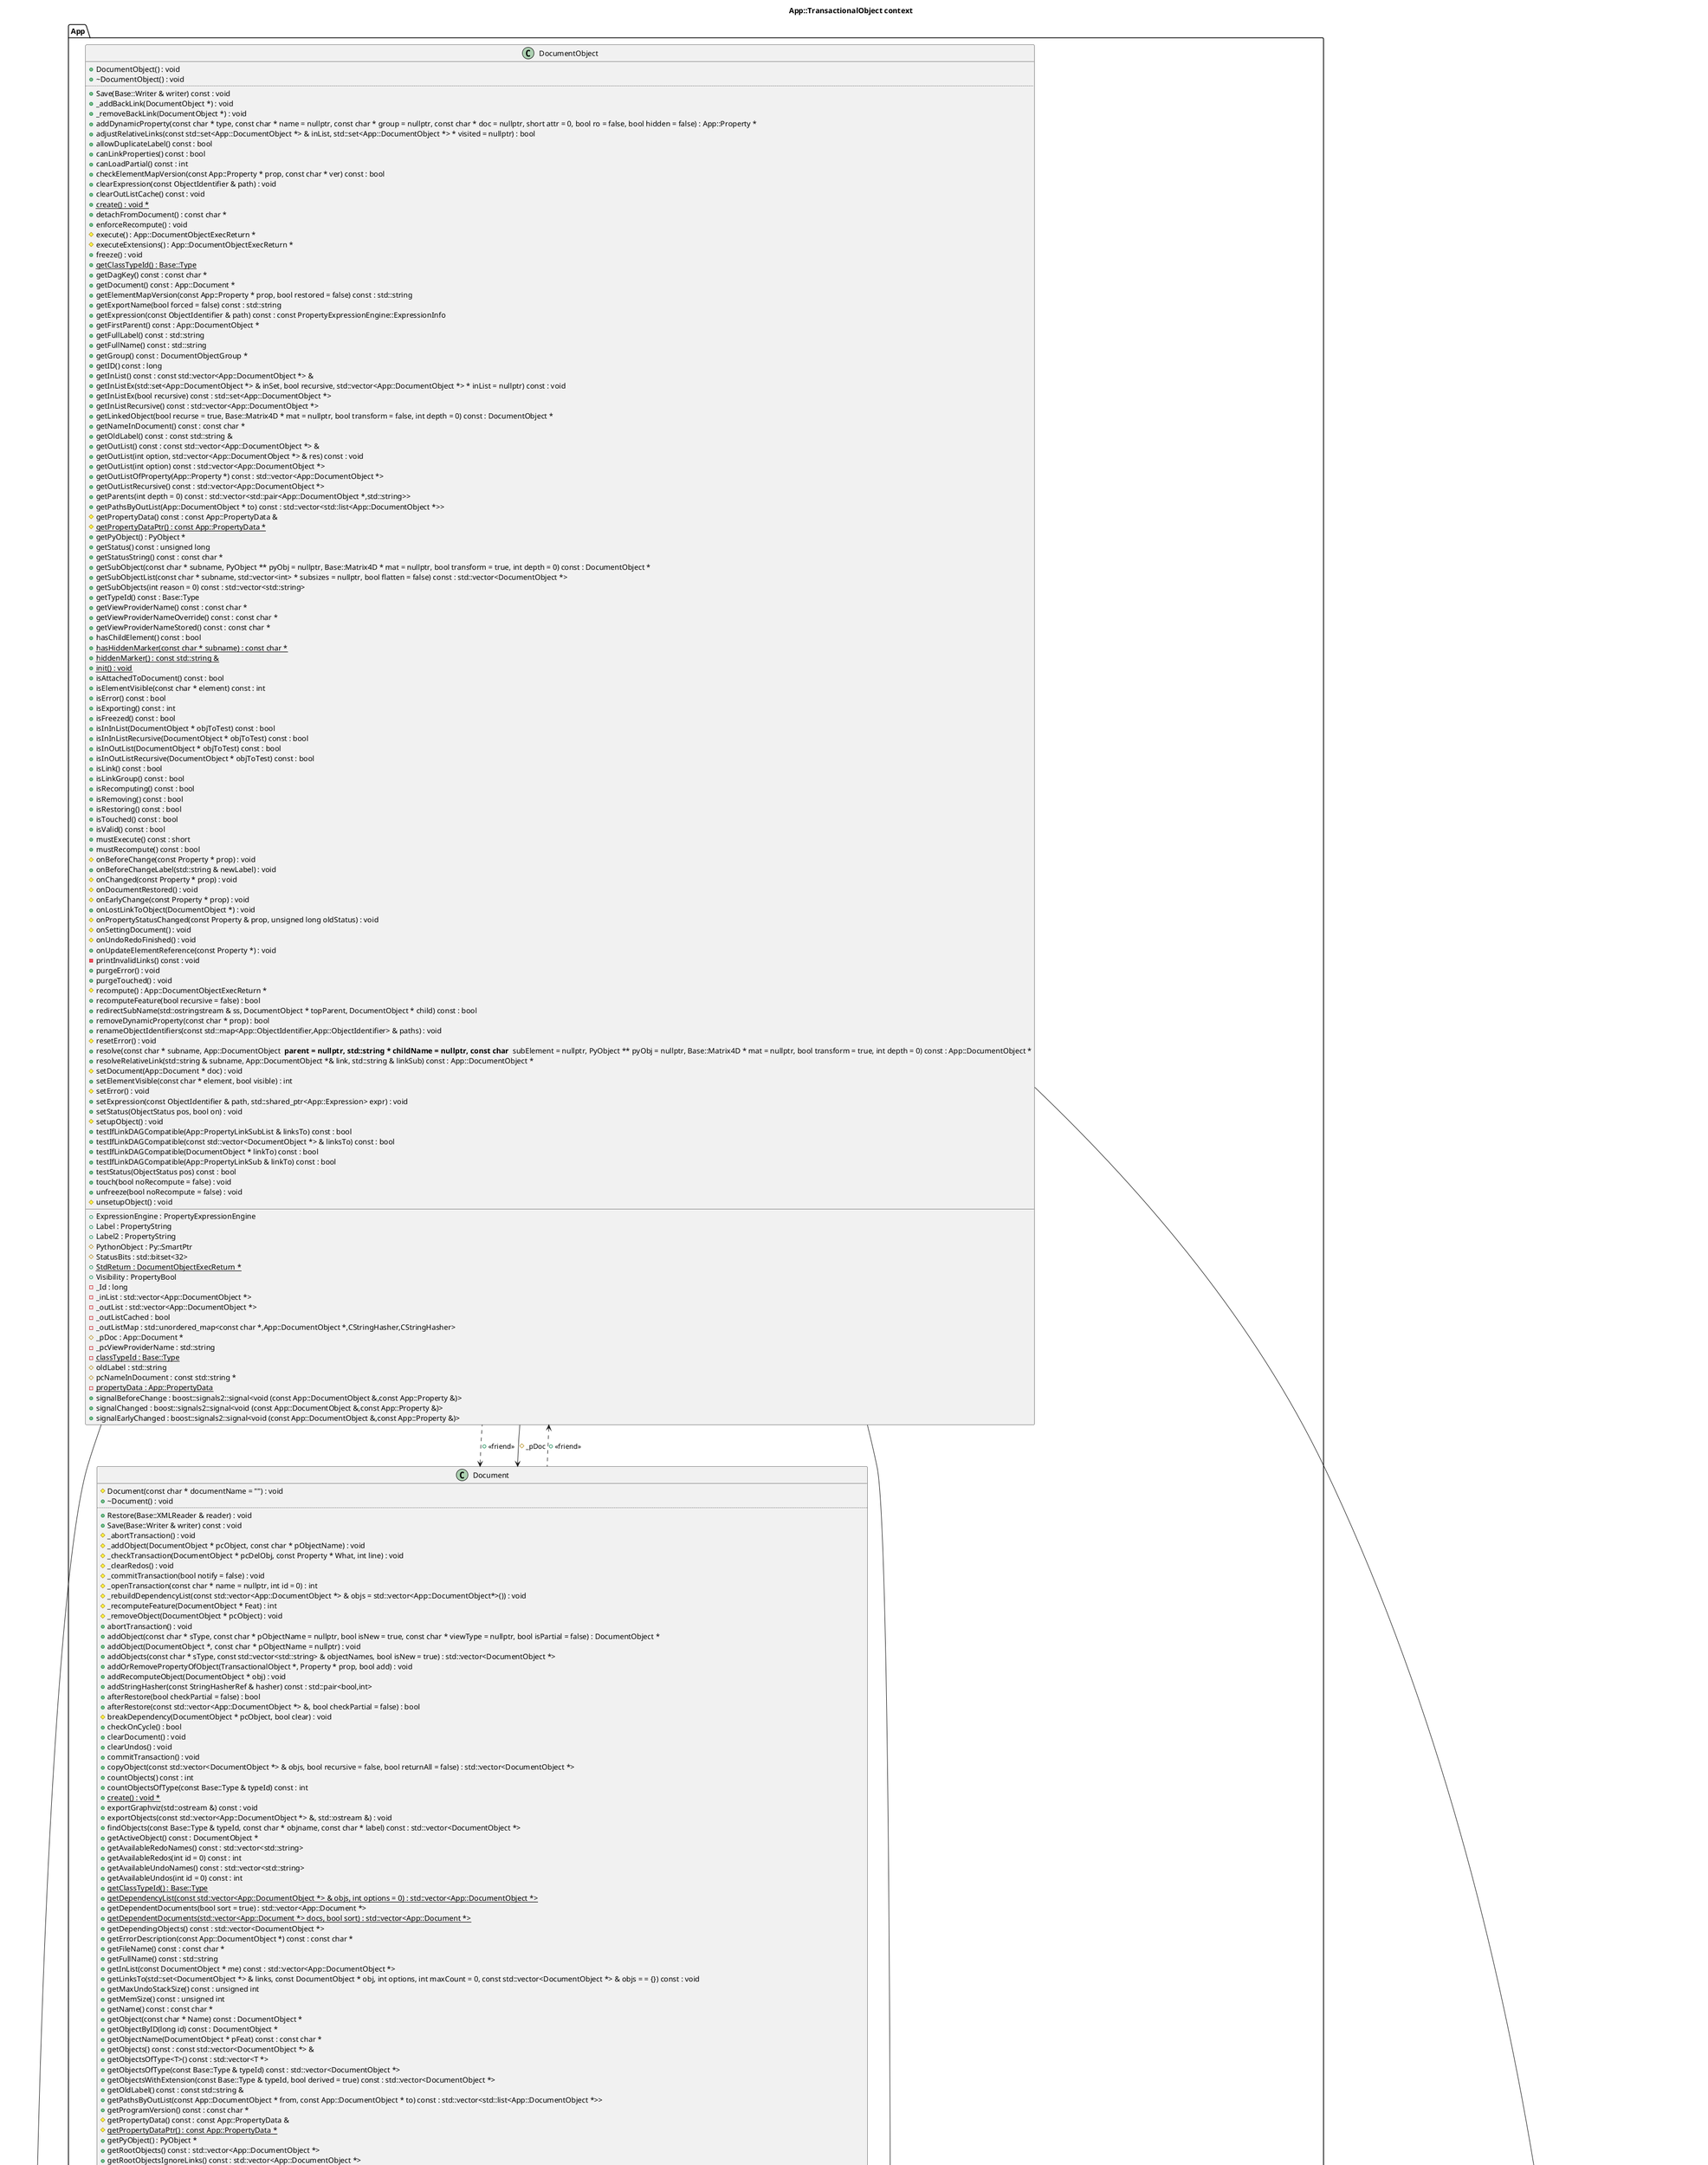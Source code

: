 @startuml
title App::TransactionalObject context
package [Base] as C_0005614219575140048477 {
class "Type" as C_0010396699791746075194
class C_0010396699791746075194 [[https://github.com/FreeCAD/FreeCAD/blob/2fcc5317fe3aee96ca73475986a577719fc78e20/src/Base/Type.h#L80{Type}]] {
+Type(const Type & type) = default : void [[[https://github.com/FreeCAD/FreeCAD/blob/2fcc5317fe3aee96ca73475986a577719fc78e20/src/Base/Type.h#L84{Type}]]]
+Type(Type && type) = default : void [[[https://github.com/FreeCAD/FreeCAD/blob/2fcc5317fe3aee96ca73475986a577719fc78e20/src/Base/Type.h#L85{Type}]]]
+Type() = default : void [[[https://github.com/FreeCAD/FreeCAD/blob/2fcc5317fe3aee96ca73475986a577719fc78e20/src/Base/Type.h#L86{Type}]]]
+~Type() = default : void [[[https://github.com/FreeCAD/FreeCAD/blob/2fcc5317fe3aee96ca73475986a577719fc78e20/src/Base/Type.h#L88{~Type}]]]
..
+operator=(const Type & type) constexpr = default : Type & [[[https://github.com/FreeCAD/FreeCAD/blob/2fcc5317fe3aee96ca73475986a577719fc78e20/src/Base/Type.h#L119{operator=}]]]
+operator=(Type && type) constexpr = default : Type & [[[https://github.com/FreeCAD/FreeCAD/blob/2fcc5317fe3aee96ca73475986a577719fc78e20/src/Base/Type.h#L120{operator=}]]]
..
+operator!=(const Type & type) const : bool [[[https://github.com/FreeCAD/FreeCAD/blob/2fcc5317fe3aee96ca73475986a577719fc78e20/src/Base/Type.h#L122{operator!=}]]]
+operator<(const Type & type) const : bool [[[https://github.com/FreeCAD/FreeCAD/blob/2fcc5317fe3aee96ca73475986a577719fc78e20/src/Base/Type.h#L124{operator<}]]]
+operator<=(const Type & type) const : bool [[[https://github.com/FreeCAD/FreeCAD/blob/2fcc5317fe3aee96ca73475986a577719fc78e20/src/Base/Type.h#L125{operator<=}]]]
+operator==(const Type & type) const : bool [[[https://github.com/FreeCAD/FreeCAD/blob/2fcc5317fe3aee96ca73475986a577719fc78e20/src/Base/Type.h#L121{operator==}]]]
+operator>(const Type & type) const : bool [[[https://github.com/FreeCAD/FreeCAD/blob/2fcc5317fe3aee96ca73475986a577719fc78e20/src/Base/Type.h#L127{operator>}]]]
+operator>=(const Type & type) const : bool [[[https://github.com/FreeCAD/FreeCAD/blob/2fcc5317fe3aee96ca73475986a577719fc78e20/src/Base/Type.h#L126{operator>=}]]]
..
{static} +badType() : Type [[[https://github.com/FreeCAD/FreeCAD/blob/2fcc5317fe3aee96ca73475986a577719fc78e20/src/Base/Type.h#L129{badType}]]]
+canInstantiate() const : bool [[[https://github.com/FreeCAD/FreeCAD/blob/2fcc5317fe3aee96ca73475986a577719fc78e20/src/Base/Type.h#L93{canInstantiate}]]]
+createInstance() : void * [[[https://github.com/FreeCAD/FreeCAD/blob/2fcc5317fe3aee96ca73475986a577719fc78e20/src/Base/Type.h#L91{createInstance}]]]
{static} +createInstanceByName(const char * TypeName, bool bLoadModule = false) : void * [[[https://github.com/FreeCAD/FreeCAD/blob/2fcc5317fe3aee96ca73475986a577719fc78e20/src/Base/Type.h#L95{createInstanceByName}]]]
{static} +createType(const Type & parent, const char * name, instantiationMethod method = nullptr) : Type [[[https://github.com/FreeCAD/FreeCAD/blob/2fcc5317fe3aee96ca73475986a577719fc78e20/src/Base/Type.h#L114{createType}]]]
{static} +destruct() : void [[[https://github.com/FreeCAD/FreeCAD/blob/2fcc5317fe3aee96ca73475986a577719fc78e20/src/Base/Type.h#L131{destruct}]]]
{static} +fromKey(unsigned int key) : Type [[[https://github.com/FreeCAD/FreeCAD/blob/2fcc5317fe3aee96ca73475986a577719fc78e20/src/Base/Type.h#L101{fromKey}]]]
{static} +fromName(const char * name) : Type [[[https://github.com/FreeCAD/FreeCAD/blob/2fcc5317fe3aee96ca73475986a577719fc78e20/src/Base/Type.h#L100{fromName}]]]
{static} +getAllDerivedFrom(const Type & type, std::vector<Type> & List) : int [[[https://github.com/FreeCAD/FreeCAD/blob/2fcc5317fe3aee96ca73475986a577719fc78e20/src/Base/Type.h#L106{getAllDerivedFrom}]]]
+getKey() const : unsigned int [[[https://github.com/FreeCAD/FreeCAD/blob/2fcc5317fe3aee96ca73475986a577719fc78e20/src/Base/Type.h#L116{getKey}]]]
{static} +getModuleName(const char * ClassName) : std::string [[[https://github.com/FreeCAD/FreeCAD/blob/2fcc5317fe3aee96ca73475986a577719fc78e20/src/Base/Type.h#L133{getModuleName}]]]
+getName() const : const char * [[[https://github.com/FreeCAD/FreeCAD/blob/2fcc5317fe3aee96ca73475986a577719fc78e20/src/Base/Type.h#L102{getName}]]]
{static} +getNumTypes() : int [[[https://github.com/FreeCAD/FreeCAD/blob/2fcc5317fe3aee96ca73475986a577719fc78e20/src/Base/Type.h#L111{getNumTypes}]]]
+getParent() const : Type [[[https://github.com/FreeCAD/FreeCAD/blob/2fcc5317fe3aee96ca73475986a577719fc78e20/src/Base/Type.h#L103{getParent}]]]
{static} +getTypeIfDerivedFrom(const char * name, const Type & parent, bool bLoadModule = false) : Type [[[https://github.com/FreeCAD/FreeCAD/blob/2fcc5317fe3aee96ca73475986a577719fc78e20/src/Base/Type.h#L109{getTypeIfDerivedFrom}]]]
{static} +importModule(const char * TypeName) : void [[[https://github.com/FreeCAD/FreeCAD/blob/2fcc5317fe3aee96ca73475986a577719fc78e20/src/Base/Type.h#L96{importModule}]]]
{static} +init() : void [[[https://github.com/FreeCAD/FreeCAD/blob/2fcc5317fe3aee96ca73475986a577719fc78e20/src/Base/Type.h#L130{init}]]]
+isBad() const : bool [[[https://github.com/FreeCAD/FreeCAD/blob/2fcc5317fe3aee96ca73475986a577719fc78e20/src/Base/Type.h#L117{isBad}]]]
+isDerivedFrom(const Type & type) const : bool [[[https://github.com/FreeCAD/FreeCAD/blob/2fcc5317fe3aee96ca73475986a577719fc78e20/src/Base/Type.h#L104{isDerivedFrom}]]]
__
-index : unsigned int [[[https://github.com/FreeCAD/FreeCAD/blob/2fcc5317fe3aee96ca73475986a577719fc78e20/src/Base/Type.h#L137{index}]]]
{static} -loadModuleSet : std::set<std::string> [[[https://github.com/FreeCAD/FreeCAD/blob/2fcc5317fe3aee96ca73475986a577719fc78e20/src/Base/Type.h#L141{loadModuleSet}]]]
{static} -typedata : std::vector<TypeData *> [[[https://github.com/FreeCAD/FreeCAD/blob/2fcc5317fe3aee96ca73475986a577719fc78e20/src/Base/Type.h#L140{typedata}]]]
{static} -typemap : std::map<std::string,unsigned int> [[[https://github.com/FreeCAD/FreeCAD/blob/2fcc5317fe3aee96ca73475986a577719fc78e20/src/Base/Type.h#L139{typemap}]]]
}
}
package [App] as C_0018282610363821501524 {
class "PropertyData" as C_0008521121395702379220
class C_0008521121395702379220 [[https://github.com/FreeCAD/FreeCAD/blob/2fcc5317fe3aee96ca73475986a577719fc78e20/src/App/PropertyContainer.h#L58{PropertyData}]] {
+addProperty(OffsetBase offsetBase, const char * PropName, Property * Prop, const char * PropertyGroup = nullptr, PropertyType  = Prop_None, const char * PropertyDocu = nullptr) : void [[[https://github.com/FreeCAD/FreeCAD/blob/2fcc5317fe3aee96ca73475986a577719fc78e20/src/App/PropertyContainer.h#L118{addProperty}]]]
+findProperty(OffsetBase offsetBase, const char * PropName) const : const PropertySpec * [[[https://github.com/FreeCAD/FreeCAD/blob/2fcc5317fe3aee96ca73475986a577719fc78e20/src/App/PropertyContainer.h#L120{findProperty}]]]
+findProperty(OffsetBase offsetBase, const Property * prop) const : const PropertySpec * [[[https://github.com/FreeCAD/FreeCAD/blob/2fcc5317fe3aee96ca73475986a577719fc78e20/src/App/PropertyContainer.h#L121{findProperty}]]]
+getDocumentation(OffsetBase offsetBase, const char * name) const : const char * [[[https://github.com/FreeCAD/FreeCAD/blob/2fcc5317fe3aee96ca73475986a577719fc78e20/src/App/PropertyContainer.h#L128{getDocumentation}]]]
+getDocumentation(OffsetBase offsetBase, const Property * prop) const : const char * [[[https://github.com/FreeCAD/FreeCAD/blob/2fcc5317fe3aee96ca73475986a577719fc78e20/src/App/PropertyContainer.h#L129{getDocumentation}]]]
+getGroup(OffsetBase offsetBase, const char * name) const : const char * [[[https://github.com/FreeCAD/FreeCAD/blob/2fcc5317fe3aee96ca73475986a577719fc78e20/src/App/PropertyContainer.h#L126{getGroup}]]]
+getGroup(OffsetBase offsetBase, const Property * prop) const : const char * [[[https://github.com/FreeCAD/FreeCAD/blob/2fcc5317fe3aee96ca73475986a577719fc78e20/src/App/PropertyContainer.h#L127{getGroup}]]]
+getName(OffsetBase offsetBase, const Property * prop) const : const char * [[[https://github.com/FreeCAD/FreeCAD/blob/2fcc5317fe3aee96ca73475986a577719fc78e20/src/App/PropertyContainer.h#L123{getName}]]]
+getPropertyByName(OffsetBase offsetBase, const char * name) const : Property * [[[https://github.com/FreeCAD/FreeCAD/blob/2fcc5317fe3aee96ca73475986a577719fc78e20/src/App/PropertyContainer.h#L131{getPropertyByName}]]]
+getPropertyList(OffsetBase offsetBase, std::vector<Property *> & List) const : void [[[https://github.com/FreeCAD/FreeCAD/blob/2fcc5317fe3aee96ca73475986a577719fc78e20/src/App/PropertyContainer.h#L133{getPropertyList}]]]
+getPropertyMap(OffsetBase offsetBase, std::map<std::string,Property *> & Map) const : void [[[https://github.com/FreeCAD/FreeCAD/blob/2fcc5317fe3aee96ca73475986a577719fc78e20/src/App/PropertyContainer.h#L132{getPropertyMap}]]]
+getPropertyNamedList(OffsetBase offsetBase, std::vector<std::pair<const char *,Property *>> & List) const : void [[[https://github.com/FreeCAD/FreeCAD/blob/2fcc5317fe3aee96ca73475986a577719fc78e20/src/App/PropertyContainer.h#L134{getPropertyNamedList}]]]
+getType(OffsetBase offsetBase, const Property * prop) const : short [[[https://github.com/FreeCAD/FreeCAD/blob/2fcc5317fe3aee96ca73475986a577719fc78e20/src/App/PropertyContainer.h#L124{getType}]]]
+getType(OffsetBase offsetBase, const char * name) const : short [[[https://github.com/FreeCAD/FreeCAD/blob/2fcc5317fe3aee96ca73475986a577719fc78e20/src/App/PropertyContainer.h#L125{getType}]]]
+merge(PropertyData * other = nullptr) const : void [[[https://github.com/FreeCAD/FreeCAD/blob/2fcc5317fe3aee96ca73475986a577719fc78e20/src/App/PropertyContainer.h#L136{merge}]]]
+split(PropertyData * other) : void [[[https://github.com/FreeCAD/FreeCAD/blob/2fcc5317fe3aee96ca73475986a577719fc78e20/src/App/PropertyContainer.h#L137{split}]]]
__
+parentMerged : bool [[[https://github.com/FreeCAD/FreeCAD/blob/2fcc5317fe3aee96ca73475986a577719fc78e20/src/App/PropertyContainer.h#L114{parentMerged}]]]
+parentPropertyData : const PropertyData * [[[https://github.com/FreeCAD/FreeCAD/blob/2fcc5317fe3aee96ca73475986a577719fc78e20/src/App/PropertyContainer.h#L116{parentPropertyData}]]]
+propertyData : bmi::multi_index_container<PropertySpec,bmi::indexed_by<bmi::sequenced<>,bmi::hashed_unique<bmi::member<PropertySpec,const char *,&PropertySpec::Name>,CStringHasher,CStringHasher>,bmi::hashed_unique<bmi::member<PropertySpec,short,&PropertySpec::Offset>>>> [[[https://github.com/FreeCAD/FreeCAD/blob/2fcc5317fe3aee96ca73475986a577719fc78e20/src/App/PropertyContainer.h#L112{propertyData}]]]
}
class "DocumentObject" as C_0013438737591560532615
class C_0013438737591560532615 [[https://github.com/FreeCAD/FreeCAD/blob/2fcc5317fe3aee96ca73475986a577719fc78e20/src/App/DocumentObject.h#L97{DocumentObject}]] {
+DocumentObject() : void [[[https://github.com/FreeCAD/FreeCAD/blob/2fcc5317fe3aee96ca73475986a577719fc78e20/src/App/DocumentObject.h#L135{DocumentObject}]]]
+~DocumentObject() : void [[[https://github.com/FreeCAD/FreeCAD/blob/2fcc5317fe3aee96ca73475986a577719fc78e20/src/App/DocumentObject.h#L136{~DocumentObject}]]]
..
+Save(Base::Writer & writer) const : void [[[https://github.com/FreeCAD/FreeCAD/blob/2fcc5317fe3aee96ca73475986a577719fc78e20/src/App/DocumentObject.h#L468{Save}]]]
+_addBackLink(DocumentObject *) : void [[[https://github.com/FreeCAD/FreeCAD/blob/2fcc5317fe3aee96ca73475986a577719fc78e20/src/App/DocumentObject.h#L285{_addBackLink}]]]
+_removeBackLink(DocumentObject *) : void [[[https://github.com/FreeCAD/FreeCAD/blob/2fcc5317fe3aee96ca73475986a577719fc78e20/src/App/DocumentObject.h#L283{_removeBackLink}]]]
+addDynamicProperty(const char * type, const char * name = nullptr, const char * group = nullptr, const char * doc = nullptr, short attr = 0, bool ro = false, bool hidden = false) : App::Property * [[[https://github.com/FreeCAD/FreeCAD/blob/2fcc5317fe3aee96ca73475986a577719fc78e20/src/App/DocumentObject.h#L488{addDynamicProperty}]]]
+adjustRelativeLinks(const std::set<App::DocumentObject *> & inList, std::set<App::DocumentObject *> * visited = nullptr) : bool [[[https://github.com/FreeCAD/FreeCAD/blob/2fcc5317fe3aee96ca73475986a577719fc78e20/src/App/DocumentObject.h#L570{adjustRelativeLinks}]]]
+allowDuplicateLabel() const : bool [[[https://github.com/FreeCAD/FreeCAD/blob/2fcc5317fe3aee96ca73475986a577719fc78e20/src/App/DocumentObject.h#L452{allowDuplicateLabel}]]]
+canLinkProperties() const : bool [[[https://github.com/FreeCAD/FreeCAD/blob/2fcc5317fe3aee96ca73475986a577719fc78e20/src/App/DocumentObject.h#L443{canLinkProperties}]]]
+canLoadPartial() const : int [[[https://github.com/FreeCAD/FreeCAD/blob/2fcc5317fe3aee96ca73475986a577719fc78e20/src/App/DocumentObject.h#L579{canLoadPartial}]]]
+checkElementMapVersion(const App::Property * prop, const char * ver) const : bool [[[https://github.com/FreeCAD/FreeCAD/blob/2fcc5317fe3aee96ca73475986a577719fc78e20/src/App/DocumentObject.h#L315{checkElementMapVersion}]]]
+clearExpression(const ObjectIdentifier & path) : void [[[https://github.com/FreeCAD/FreeCAD/blob/2fcc5317fe3aee96ca73475986a577719fc78e20/src/App/DocumentObject.h#L474{clearExpression}]]]
+clearOutListCache() const : void [[[https://github.com/FreeCAD/FreeCAD/blob/2fcc5317fe3aee96ca73475986a577719fc78e20/src/App/DocumentObject.h#L246{clearOutListCache}]]]
{static} +create() : void * [[[https://github.com/FreeCAD/FreeCAD/blob/2fcc5317fe3aee96ca73475986a577719fc78e20/src/Base/BaseClass.h#L52{create}]]]
+detachFromDocument() : const char * [[[https://github.com/FreeCAD/FreeCAD/blob/2fcc5317fe3aee96ca73475986a577719fc78e20/src/App/DocumentObject.h#L151{detachFromDocument}]]]
+enforceRecompute() : void [[[https://github.com/FreeCAD/FreeCAD/blob/2fcc5317fe3aee96ca73475986a577719fc78e20/src/App/DocumentObject.h#L163{enforceRecompute}]]]
#execute() : App::DocumentObjectExecReturn * [[[https://github.com/FreeCAD/FreeCAD/blob/2fcc5317fe3aee96ca73475986a577719fc78e20/src/App/DocumentObject.h#L618{execute}]]]
#executeExtensions() : App::DocumentObjectExecReturn * [[[https://github.com/FreeCAD/FreeCAD/blob/2fcc5317fe3aee96ca73475986a577719fc78e20/src/App/DocumentObject.h#L623{executeExtensions}]]]
+freeze() : void [[[https://github.com/FreeCAD/FreeCAD/blob/2fcc5317fe3aee96ca73475986a577719fc78e20/src/App/DocumentObject.h#L184{freeze}]]]
{static} +getClassTypeId() : Base::Type [[[https://github.com/FreeCAD/FreeCAD/blob/2fcc5317fe3aee96ca73475986a577719fc78e20/src/Base/BaseClass.h#L49{getClassTypeId}]]]
+getDagKey() const : const char * [[[https://github.com/FreeCAD/FreeCAD/blob/2fcc5317fe3aee96ca73475986a577719fc78e20/src/App/DocumentObject.h#L139{getDagKey}]]]
+getDocument() const : App::Document * [[[https://github.com/FreeCAD/FreeCAD/blob/2fcc5317fe3aee96ca73475986a577719fc78e20/src/App/DocumentObject.h#L153{getDocument}]]]
+getElementMapVersion(const App::Property * prop, bool restored = false) const : std::string [[[https://github.com/FreeCAD/FreeCAD/blob/2fcc5317fe3aee96ca73475986a577719fc78e20/src/App/DocumentObject.h#L312{getElementMapVersion}]]]
+getExportName(bool forced = false) const : std::string [[[https://github.com/FreeCAD/FreeCAD/blob/2fcc5317fe3aee96ca73475986a577719fc78e20/src/App/DocumentObject.h#L145{getExportName}]]]
+getExpression(const ObjectIdentifier & path) const : const PropertyExpressionEngine::ExpressionInfo [[[https://github.com/FreeCAD/FreeCAD/blob/2fcc5317fe3aee96ca73475986a577719fc78e20/src/App/DocumentObject.h#L476{getExpression}]]]
+getFirstParent() const : App::DocumentObject * [[[https://github.com/FreeCAD/FreeCAD/blob/2fcc5317fe3aee96ca73475986a577719fc78e20/src/App/DocumentObject.h#L422{getFirstParent}]]]
+getFullLabel() const : std::string [[[https://github.com/FreeCAD/FreeCAD/blob/2fcc5317fe3aee96ca73475986a577719fc78e20/src/App/DocumentObject.h#L149{getFullLabel}]]]
+getFullName() const : std::string [[[https://github.com/FreeCAD/FreeCAD/blob/2fcc5317fe3aee96ca73475986a577719fc78e20/src/App/DocumentObject.h#L147{getFullName}]]]
+getGroup() const : DocumentObjectGroup * [[[https://github.com/FreeCAD/FreeCAD/blob/2fcc5317fe3aee96ca73475986a577719fc78e20/src/App/DocumentObject.h#L272{getGroup}]]]
+getID() const : long [[[https://github.com/FreeCAD/FreeCAD/blob/2fcc5317fe3aee96ca73475986a577719fc78e20/src/App/DocumentObject.h#L143{getID}]]]
+getInList() const : const std::vector<App::DocumentObject *> & [[[https://github.com/FreeCAD/FreeCAD/blob/2fcc5317fe3aee96ca73475986a577719fc78e20/src/App/DocumentObject.h#L253{getInList}]]]
+getInListEx(std::set<App::DocumentObject *> & inSet, bool recursive, std::vector<App::DocumentObject *> * inList = nullptr) const : void [[[https://github.com/FreeCAD/FreeCAD/blob/2fcc5317fe3aee96ca73475986a577719fc78e20/src/App/DocumentObject.h#L264{getInListEx}]]]
+getInListEx(bool recursive) const : std::set<App::DocumentObject *> [[[https://github.com/FreeCAD/FreeCAD/blob/2fcc5317fe3aee96ca73475986a577719fc78e20/src/App/DocumentObject.h#L269{getInListEx}]]]
+getInListRecursive() const : std::vector<App::DocumentObject *> [[[https://github.com/FreeCAD/FreeCAD/blob/2fcc5317fe3aee96ca73475986a577719fc78e20/src/App/DocumentObject.h#L256{getInListRecursive}]]]
+getLinkedObject(bool recurse = true, Base::Matrix4D * mat = nullptr, bool transform = false, int depth = 0) const : DocumentObject * [[[https://github.com/FreeCAD/FreeCAD/blob/2fcc5317fe3aee96ca73475986a577719fc78e20/src/App/DocumentObject.h#L439{getLinkedObject}]]]
+getNameInDocument() const : const char * [[[https://github.com/FreeCAD/FreeCAD/blob/2fcc5317fe3aee96ca73475986a577719fc78e20/src/App/DocumentObject.h#L141{getNameInDocument}]]]
+getOldLabel() const : const std::string & [[[https://github.com/FreeCAD/FreeCAD/blob/2fcc5317fe3aee96ca73475986a577719fc78e20/src/App/DocumentObject.h#L480{getOldLabel}]]]
+getOutList() const : const std::vector<App::DocumentObject *> & [[[https://github.com/FreeCAD/FreeCAD/blob/2fcc5317fe3aee96ca73475986a577719fc78e20/src/App/DocumentObject.h#L237{getOutList}]]]
+getOutList(int option, std::vector<App::DocumentObject *> & res) const : void [[[https://github.com/FreeCAD/FreeCAD/blob/2fcc5317fe3aee96ca73475986a577719fc78e20/src/App/DocumentObject.h#L239{getOutList}]]]
+getOutList(int option) const : std::vector<App::DocumentObject *> [[[https://github.com/FreeCAD/FreeCAD/blob/2fcc5317fe3aee96ca73475986a577719fc78e20/src/App/DocumentObject.h#L238{getOutList}]]]
+getOutListOfProperty(App::Property *) const : std::vector<App::DocumentObject *> [[[https://github.com/FreeCAD/FreeCAD/blob/2fcc5317fe3aee96ca73475986a577719fc78e20/src/App/DocumentObject.h#L242{getOutListOfProperty}]]]
+getOutListRecursive() const : std::vector<App::DocumentObject *> [[[https://github.com/FreeCAD/FreeCAD/blob/2fcc5317fe3aee96ca73475986a577719fc78e20/src/App/DocumentObject.h#L244{getOutListRecursive}]]]
+getParents(int depth = 0) const : std::vector<std::pair<App::DocumentObject *,std::string>> [[[https://github.com/FreeCAD/FreeCAD/blob/2fcc5317fe3aee96ca73475986a577719fc78e20/src/App/DocumentObject.h#L419{getParents}]]]
+getPathsByOutList(App::DocumentObject * to) const : std::vector<std::list<App::DocumentObject *>> [[[https://github.com/FreeCAD/FreeCAD/blob/2fcc5317fe3aee96ca73475986a577719fc78e20/src/App/DocumentObject.h#L248{getPathsByOutList}]]]
#getPropertyData() const : const App::PropertyData & [[[https://github.com/FreeCAD/FreeCAD/blob/2fcc5317fe3aee96ca73475986a577719fc78e20/src/App/PropertyContainer.h#L307{getPropertyData}]]]
{static} #getPropertyDataPtr() : const App::PropertyData * [[[https://github.com/FreeCAD/FreeCAD/blob/2fcc5317fe3aee96ca73475986a577719fc78e20/src/App/PropertyContainer.h#L306{getPropertyDataPtr}]]]
+getPyObject() : PyObject * [[[https://github.com/FreeCAD/FreeCAD/blob/2fcc5317fe3aee96ca73475986a577719fc78e20/src/App/DocumentObject.h#L347{getPyObject}]]]
+getStatus() const : unsigned long [[[https://github.com/FreeCAD/FreeCAD/blob/2fcc5317fe3aee96ca73475986a577719fc78e20/src/App/DocumentObject.h#L190{getStatus}]]]
+getStatusString() const : const char * [[[https://github.com/FreeCAD/FreeCAD/blob/2fcc5317fe3aee96ca73475986a577719fc78e20/src/App/DocumentObject.h#L338{getStatusString}]]]
+getSubObject(const char * subname, PyObject ** pyObj = nullptr, Base::Matrix4D * mat = nullptr, bool transform = true, int depth = 0) const : DocumentObject * [[[https://github.com/FreeCAD/FreeCAD/blob/2fcc5317fe3aee96ca73475986a577719fc78e20/src/App/DocumentObject.h#L377{getSubObject}]]]
+getSubObjectList(const char * subname, std::vector<int> * subsizes = nullptr, bool flatten = false) const : std::vector<DocumentObject *> [[[https://github.com/FreeCAD/FreeCAD/blob/2fcc5317fe3aee96ca73475986a577719fc78e20/src/App/DocumentObject.h#L389{getSubObjectList}]]]
+getSubObjects(int reason = 0) const : std::vector<std::string> [[[https://github.com/FreeCAD/FreeCAD/blob/2fcc5317fe3aee96ca73475986a577719fc78e20/src/App/DocumentObject.h#L416{getSubObjects}]]]
+getTypeId() const : Base::Type [[[https://github.com/FreeCAD/FreeCAD/blob/2fcc5317fe3aee96ca73475986a577719fc78e20/src/Base/BaseClass.h#L50{getTypeId}]]]
+getViewProviderName() const : const char * [[[https://github.com/FreeCAD/FreeCAD/blob/2fcc5317fe3aee96ca73475986a577719fc78e20/src/App/DocumentObject.h#L118{getViewProviderName}]]]
+getViewProviderNameOverride() const : const char * [[[https://github.com/FreeCAD/FreeCAD/blob/2fcc5317fe3aee96ca73475986a577719fc78e20/src/App/DocumentObject.h#L130{getViewProviderNameOverride}]]]
+getViewProviderNameStored() const : const char * [[[https://github.com/FreeCAD/FreeCAD/blob/2fcc5317fe3aee96ca73475986a577719fc78e20/src/App/DocumentObject.h#L482{getViewProviderNameStored}]]]
+hasChildElement() const : bool [[[https://github.com/FreeCAD/FreeCAD/blob/2fcc5317fe3aee96ca73475986a577719fc78e20/src/App/DocumentObject.h#L218{hasChildElement}]]]
{static} +hasHiddenMarker(const char * subname) : const char * [[[https://github.com/FreeCAD/FreeCAD/blob/2fcc5317fe3aee96ca73475986a577719fc78e20/src/App/DocumentObject.h#L606{hasHiddenMarker}]]]
{static} +hiddenMarker() : const std::string & [[[https://github.com/FreeCAD/FreeCAD/blob/2fcc5317fe3aee96ca73475986a577719fc78e20/src/App/DocumentObject.h#L604{hiddenMarker}]]]
{static} +init() : void [[[https://github.com/FreeCAD/FreeCAD/blob/2fcc5317fe3aee96ca73475986a577719fc78e20/src/Base/BaseClass.h#L51{init}]]]
+isAttachedToDocument() const : bool [[[https://github.com/FreeCAD/FreeCAD/blob/2fcc5317fe3aee96ca73475986a577719fc78e20/src/App/DocumentObject.h#L150{isAttachedToDocument}]]]
+isElementVisible(const char * element) const : int [[[https://github.com/FreeCAD/FreeCAD/blob/2fcc5317fe3aee96ca73475986a577719fc78e20/src/App/DocumentObject.h#L215{isElementVisible}]]]
+isError() const : bool [[[https://github.com/FreeCAD/FreeCAD/blob/2fcc5317fe3aee96ca73475986a577719fc78e20/src/App/DocumentObject.h#L173{isError}]]]
+isExporting() const : int [[[https://github.com/FreeCAD/FreeCAD/blob/2fcc5317fe3aee96ca73475986a577719fc78e20/src/App/DocumentObject.h#L195{isExporting}]]]
+isFreezed() const : bool [[[https://github.com/FreeCAD/FreeCAD/blob/2fcc5317fe3aee96ca73475986a577719fc78e20/src/App/DocumentObject.h#L188{isFreezed}]]]
+isInInList(DocumentObject * objToTest) const : bool [[[https://github.com/FreeCAD/FreeCAD/blob/2fcc5317fe3aee96ca73475986a577719fc78e20/src/App/DocumentObject.h#L277{isInInList}]]]
+isInInListRecursive(DocumentObject * objToTest) const : bool [[[https://github.com/FreeCAD/FreeCAD/blob/2fcc5317fe3aee96ca73475986a577719fc78e20/src/App/DocumentObject.h#L275{isInInListRecursive}]]]
+isInOutList(DocumentObject * objToTest) const : bool [[[https://github.com/FreeCAD/FreeCAD/blob/2fcc5317fe3aee96ca73475986a577719fc78e20/src/App/DocumentObject.h#L281{isInOutList}]]]
+isInOutListRecursive(DocumentObject * objToTest) const : bool [[[https://github.com/FreeCAD/FreeCAD/blob/2fcc5317fe3aee96ca73475986a577719fc78e20/src/App/DocumentObject.h#L279{isInOutListRecursive}]]]
+isLink() const : bool [[[https://github.com/FreeCAD/FreeCAD/blob/2fcc5317fe3aee96ca73475986a577719fc78e20/src/App/DocumentObject.h#L446{isLink}]]]
+isLinkGroup() const : bool [[[https://github.com/FreeCAD/FreeCAD/blob/2fcc5317fe3aee96ca73475986a577719fc78e20/src/App/DocumentObject.h#L449{isLinkGroup}]]]
+isRecomputing() const : bool [[[https://github.com/FreeCAD/FreeCAD/blob/2fcc5317fe3aee96ca73475986a577719fc78e20/src/App/DocumentObject.h#L178{isRecomputing}]]]
+isRemoving() const : bool [[[https://github.com/FreeCAD/FreeCAD/blob/2fcc5317fe3aee96ca73475986a577719fc78e20/src/App/DocumentObject.h#L182{isRemoving}]]]
+isRestoring() const : bool [[[https://github.com/FreeCAD/FreeCAD/blob/2fcc5317fe3aee96ca73475986a577719fc78e20/src/App/DocumentObject.h#L180{isRestoring}]]]
+isTouched() const : bool [[[https://github.com/FreeCAD/FreeCAD/blob/2fcc5317fe3aee96ca73475986a577719fc78e20/src/App/DocumentObject.h#L161{isTouched}]]]
+isValid() const : bool [[[https://github.com/FreeCAD/FreeCAD/blob/2fcc5317fe3aee96ca73475986a577719fc78e20/src/App/DocumentObject.h#L174{isValid}]]]
+mustExecute() const : short [[[https://github.com/FreeCAD/FreeCAD/blob/2fcc5317fe3aee96ca73475986a577719fc78e20/src/App/DocumentObject.h#L329{mustExecute}]]]
+mustRecompute() const : bool [[[https://github.com/FreeCAD/FreeCAD/blob/2fcc5317fe3aee96ca73475986a577719fc78e20/src/App/DocumentObject.h#L165{mustRecompute}]]]
#onBeforeChange(const Property * prop) : void [[[https://github.com/FreeCAD/FreeCAD/blob/2fcc5317fe3aee96ca73475986a577719fc78e20/src/App/DocumentObject.h#L646{onBeforeChange}]]]
+onBeforeChangeLabel(std::string & newLabel) : void [[[https://github.com/FreeCAD/FreeCAD/blob/2fcc5317fe3aee96ca73475986a577719fc78e20/src/App/DocumentObject.h#L460{onBeforeChangeLabel}]]]
#onChanged(const Property * prop) : void [[[https://github.com/FreeCAD/FreeCAD/blob/2fcc5317fe3aee96ca73475986a577719fc78e20/src/App/DocumentObject.h#L648{onChanged}]]]
#onDocumentRestored() : void [[[https://github.com/FreeCAD/FreeCAD/blob/2fcc5317fe3aee96ca73475986a577719fc78e20/src/App/DocumentObject.h#L652{onDocumentRestored}]]]
#onEarlyChange(const Property * prop) : void [[[https://github.com/FreeCAD/FreeCAD/blob/2fcc5317fe3aee96ca73475986a577719fc78e20/src/App/DocumentObject.h#L650{onEarlyChange}]]]
+onLostLinkToObject(DocumentObject *) : void [[[https://github.com/FreeCAD/FreeCAD/blob/2fcc5317fe3aee96ca73475986a577719fc78e20/src/App/DocumentObject.h#L346{onLostLinkToObject}]]]
#onPropertyStatusChanged(const Property & prop, unsigned long oldStatus) : void [[[https://github.com/FreeCAD/FreeCAD/blob/2fcc5317fe3aee96ca73475986a577719fc78e20/src/App/DocumentObject.h#L663{onPropertyStatusChanged}]]]
#onSettingDocument() : void [[[https://github.com/FreeCAD/FreeCAD/blob/2fcc5317fe3aee96ca73475986a577719fc78e20/src/App/DocumentObject.h#L656{onSettingDocument}]]]
#onUndoRedoFinished() : void [[[https://github.com/FreeCAD/FreeCAD/blob/2fcc5317fe3aee96ca73475986a577719fc78e20/src/App/DocumentObject.h#L654{onUndoRedoFinished}]]]
+onUpdateElementReference(const Property *) : void [[[https://github.com/FreeCAD/FreeCAD/blob/2fcc5317fe3aee96ca73475986a577719fc78e20/src/App/DocumentObject.h#L581{onUpdateElementReference}]]]
-printInvalidLinks() const : void [[[https://github.com/FreeCAD/FreeCAD/blob/2fcc5317fe3aee96ca73475986a577719fc78e20/src/App/DocumentObject.h#L666{printInvalidLinks}]]]
+purgeError() : void [[[https://github.com/FreeCAD/FreeCAD/blob/2fcc5317fe3aee96ca73475986a577719fc78e20/src/App/DocumentObject.h#L176{purgeError}]]]
+purgeTouched() : void [[[https://github.com/FreeCAD/FreeCAD/blob/2fcc5317fe3aee96ca73475986a577719fc78e20/src/App/DocumentObject.h#L167{purgeTouched}]]]
#recompute() : App::DocumentObjectExecReturn * [[[https://github.com/FreeCAD/FreeCAD/blob/2fcc5317fe3aee96ca73475986a577719fc78e20/src/App/DocumentObject.h#L610{recompute}]]]
+recomputeFeature(bool recursive = false) : bool [[[https://github.com/FreeCAD/FreeCAD/blob/2fcc5317fe3aee96ca73475986a577719fc78e20/src/App/DocumentObject.h#L335{recomputeFeature}]]]
+redirectSubName(std::ostringstream & ss, DocumentObject * topParent, DocumentObject * child) const : bool [[[https://github.com/FreeCAD/FreeCAD/blob/2fcc5317fe3aee96ca73475986a577719fc78e20/src/App/DocumentObject.h#L596{redirectSubName}]]]
+removeDynamicProperty(const char * prop) : bool [[[https://github.com/FreeCAD/FreeCAD/blob/2fcc5317fe3aee96ca73475986a577719fc78e20/src/App/DocumentObject.h#L486{removeDynamicProperty}]]]
+renameObjectIdentifiers(const std::map<App::ObjectIdentifier,App::ObjectIdentifier> & paths) : void [[[https://github.com/FreeCAD/FreeCAD/blob/2fcc5317fe3aee96ca73475986a577719fc78e20/src/App/DocumentObject.h#L478{renameObjectIdentifiers}]]]
#resetError() : void [[[https://github.com/FreeCAD/FreeCAD/blob/2fcc5317fe3aee96ca73475986a577719fc78e20/src/App/DocumentObject.h#L642{resetError}]]]
+resolve(const char * subname, App::DocumentObject ** parent = nullptr, std::string * childName = nullptr, const char ** subElement = nullptr, PyObject ** pyObj = nullptr, Base::Matrix4D * mat = nullptr, bool transform = true, int depth = 0) const : App::DocumentObject * [[[https://github.com/FreeCAD/FreeCAD/blob/2fcc5317fe3aee96ca73475986a577719fc78e20/src/App/DocumentObject.h#L505{resolve}]]]
+resolveRelativeLink(std::string & subname, App::DocumentObject *& link, std::string & linkSub) const : App::DocumentObject * [[[https://github.com/FreeCAD/FreeCAD/blob/2fcc5317fe3aee96ca73475986a577719fc78e20/src/App/DocumentObject.h#L553{resolveRelativeLink}]]]
#setDocument(App::Document * doc) : void [[[https://github.com/FreeCAD/FreeCAD/blob/2fcc5317fe3aee96ca73475986a577719fc78e20/src/App/DocumentObject.h#L643{setDocument}]]]
+setElementVisible(const char * element, bool visible) : int [[[https://github.com/FreeCAD/FreeCAD/blob/2fcc5317fe3aee96ca73475986a577719fc78e20/src/App/DocumentObject.h#L208{setElementVisible}]]]
#setError() : void [[[https://github.com/FreeCAD/FreeCAD/blob/2fcc5317fe3aee96ca73475986a577719fc78e20/src/App/DocumentObject.h#L641{setError}]]]
+setExpression(const ObjectIdentifier & path, std::shared_ptr<App::Expression> expr) : void [[[https://github.com/FreeCAD/FreeCAD/blob/2fcc5317fe3aee96ca73475986a577719fc78e20/src/App/DocumentObject.h#L472{setExpression}]]]
+setStatus(ObjectStatus pos, bool on) : void [[[https://github.com/FreeCAD/FreeCAD/blob/2fcc5317fe3aee96ca73475986a577719fc78e20/src/App/DocumentObject.h#L192{setStatus}]]]
#setupObject() : void [[[https://github.com/FreeCAD/FreeCAD/blob/2fcc5317fe3aee96ca73475986a577719fc78e20/src/App/DocumentObject.h#L658{setupObject}]]]
+testIfLinkDAGCompatible(App::PropertyLinkSubList & linksTo) const : bool [[[https://github.com/FreeCAD/FreeCAD/blob/2fcc5317fe3aee96ca73475986a577719fc78e20/src/App/DocumentObject.h#L300{testIfLinkDAGCompatible}]]]
+testIfLinkDAGCompatible(const std::vector<DocumentObject *> & linksTo) const : bool [[[https://github.com/FreeCAD/FreeCAD/blob/2fcc5317fe3aee96ca73475986a577719fc78e20/src/App/DocumentObject.h#L299{testIfLinkDAGCompatible}]]]
+testIfLinkDAGCompatible(DocumentObject * linkTo) const : bool [[[https://github.com/FreeCAD/FreeCAD/blob/2fcc5317fe3aee96ca73475986a577719fc78e20/src/App/DocumentObject.h#L298{testIfLinkDAGCompatible}]]]
+testIfLinkDAGCompatible(App::PropertyLinkSub & linkTo) const : bool [[[https://github.com/FreeCAD/FreeCAD/blob/2fcc5317fe3aee96ca73475986a577719fc78e20/src/App/DocumentObject.h#L301{testIfLinkDAGCompatible}]]]
+testStatus(ObjectStatus pos) const : bool [[[https://github.com/FreeCAD/FreeCAD/blob/2fcc5317fe3aee96ca73475986a577719fc78e20/src/App/DocumentObject.h#L191{testStatus}]]]
+touch(bool noRecompute = false) : void [[[https://github.com/FreeCAD/FreeCAD/blob/2fcc5317fe3aee96ca73475986a577719fc78e20/src/App/DocumentObject.h#L159{touch}]]]
+unfreeze(bool noRecompute = false) : void [[[https://github.com/FreeCAD/FreeCAD/blob/2fcc5317fe3aee96ca73475986a577719fc78e20/src/App/DocumentObject.h#L186{unfreeze}]]]
#unsetupObject() : void [[[https://github.com/FreeCAD/FreeCAD/blob/2fcc5317fe3aee96ca73475986a577719fc78e20/src/App/DocumentObject.h#L660{unsetupObject}]]]
__
+ExpressionEngine : PropertyExpressionEngine [[[https://github.com/FreeCAD/FreeCAD/blob/2fcc5317fe3aee96ca73475986a577719fc78e20/src/App/DocumentObject.h#L105{ExpressionEngine}]]]
+Label : PropertyString [[[https://github.com/FreeCAD/FreeCAD/blob/2fcc5317fe3aee96ca73475986a577719fc78e20/src/App/DocumentObject.h#L103{Label}]]]
+Label2 : PropertyString [[[https://github.com/FreeCAD/FreeCAD/blob/2fcc5317fe3aee96ca73475986a577719fc78e20/src/App/DocumentObject.h#L104{Label2}]]]
#PythonObject : Py::SmartPtr [[[https://github.com/FreeCAD/FreeCAD/blob/2fcc5317fe3aee96ca73475986a577719fc78e20/src/App/DocumentObject.h#L670{PythonObject}]]]
#StatusBits : std::bitset<32> [[[https://github.com/FreeCAD/FreeCAD/blob/2fcc5317fe3aee96ca73475986a577719fc78e20/src/App/DocumentObject.h#L639{StatusBits}]]]
{static} +StdReturn : DocumentObjectExecReturn * [[[https://github.com/FreeCAD/FreeCAD/blob/2fcc5317fe3aee96ca73475986a577719fc78e20/src/App/DocumentObject.h#L466{StdReturn}]]]
+Visibility : PropertyBool [[[https://github.com/FreeCAD/FreeCAD/blob/2fcc5317fe3aee96ca73475986a577719fc78e20/src/App/DocumentObject.h#L108{Visibility}]]]
-_Id : long [[[https://github.com/FreeCAD/FreeCAD/blob/2fcc5317fe3aee96ca73475986a577719fc78e20/src/App/DocumentObject.h#L685{_Id}]]]
-_inList : std::vector<App::DocumentObject *> [[[https://github.com/FreeCAD/FreeCAD/blob/2fcc5317fe3aee96ca73475986a577719fc78e20/src/App/DocumentObject.h#L690{_inList}]]]
-_outList : std::vector<App::DocumentObject *> [[[https://github.com/FreeCAD/FreeCAD/blob/2fcc5317fe3aee96ca73475986a577719fc78e20/src/App/DocumentObject.h#L691{_outList}]]]
-_outListCached : bool [[[https://github.com/FreeCAD/FreeCAD/blob/2fcc5317fe3aee96ca73475986a577719fc78e20/src/App/DocumentObject.h#L693{_outListCached}]]]
-_outListMap : std::unordered_map<const char *,App::DocumentObject *,CStringHasher,CStringHasher> [[[https://github.com/FreeCAD/FreeCAD/blob/2fcc5317fe3aee96ca73475986a577719fc78e20/src/App/DocumentObject.h#L692{_outListMap}]]]
#_pDoc : App::Document * [[[https://github.com/FreeCAD/FreeCAD/blob/2fcc5317fe3aee96ca73475986a577719fc78e20/src/App/DocumentObject.h#L672{_pDoc}]]]
-_pcViewProviderName : std::string [[[https://github.com/FreeCAD/FreeCAD/blob/2fcc5317fe3aee96ca73475986a577719fc78e20/src/App/DocumentObject.h#L682{_pcViewProviderName}]]]
{static} -classTypeId : Base::Type [[[https://github.com/FreeCAD/FreeCAD/blob/2fcc5317fe3aee96ca73475986a577719fc78e20/src/Base/BaseClass.h#L55{classTypeId}]]]
#oldLabel : std::string [[[https://github.com/FreeCAD/FreeCAD/blob/2fcc5317fe3aee96ca73475986a577719fc78e20/src/App/DocumentObject.h#L675{oldLabel}]]]
#pcNameInDocument : const std::string * [[[https://github.com/FreeCAD/FreeCAD/blob/2fcc5317fe3aee96ca73475986a577719fc78e20/src/App/DocumentObject.h#L678{pcNameInDocument}]]]
{static} -propertyData : App::PropertyData [[[https://github.com/FreeCAD/FreeCAD/blob/2fcc5317fe3aee96ca73475986a577719fc78e20/src/App/PropertyContainer.h#L309{propertyData}]]]
+signalBeforeChange : boost::signals2::signal<void (const App::DocumentObject &,const App::Property &)> [[[https://github.com/FreeCAD/FreeCAD/blob/2fcc5317fe3aee96ca73475986a577719fc78e20/src/App/DocumentObject.h#L111{signalBeforeChange}]]]
+signalChanged : boost::signals2::signal<void (const App::DocumentObject &,const App::Property &)> [[[https://github.com/FreeCAD/FreeCAD/blob/2fcc5317fe3aee96ca73475986a577719fc78e20/src/App/DocumentObject.h#L113{signalChanged}]]]
+signalEarlyChanged : boost::signals2::signal<void (const App::DocumentObject &,const App::Property &)> [[[https://github.com/FreeCAD/FreeCAD/blob/2fcc5317fe3aee96ca73475986a577719fc78e20/src/App/DocumentObject.h#L115{signalEarlyChanged}]]]
}
class "ExtensionContainer" as C_0005435287129923806992
class C_0005435287129923806992 [[https://github.com/FreeCAD/FreeCAD/blob/2fcc5317fe3aee96ca73475986a577719fc78e20/src/App/ExtensionContainer.h#L110{ExtensionContainer}]] {
+ExtensionContainer() : void [[[https://github.com/FreeCAD/FreeCAD/blob/2fcc5317fe3aee96ca73475986a577719fc78e20/src/App/ExtensionContainer.h#L119{ExtensionContainer}]]]
+~ExtensionContainer() : void [[[https://github.com/FreeCAD/FreeCAD/blob/2fcc5317fe3aee96ca73475986a577719fc78e20/src/App/ExtensionContainer.h#L120{~ExtensionContainer}]]]
..
+Restore(Base::XMLReader & reader) : void [[[https://github.com/FreeCAD/FreeCAD/blob/2fcc5317fe3aee96ca73475986a577719fc78e20/src/App/ExtensionContainer.h#L187{Restore}]]]
+Save(Base::Writer & writer) const : void [[[https://github.com/FreeCAD/FreeCAD/blob/2fcc5317fe3aee96ca73475986a577719fc78e20/src/App/ExtensionContainer.h#L186{Save}]]]
{static} +create() : void * [[[https://github.com/FreeCAD/FreeCAD/blob/2fcc5317fe3aee96ca73475986a577719fc78e20/src/Base/BaseClass.h#L52{create}]]]
+extensionBegin() : ExtensionIterator [[[https://github.com/FreeCAD/FreeCAD/blob/2fcc5317fe3aee96ca73475986a577719fc78e20/src/App/ExtensionContainer.h#L155{extensionBegin}]]]
+extensionEnd() : ExtensionIterator [[[https://github.com/FreeCAD/FreeCAD/blob/2fcc5317fe3aee96ca73475986a577719fc78e20/src/App/ExtensionContainer.h#L156{extensionEnd}]]]
{static} +getClassTypeId() : Base::Type [[[https://github.com/FreeCAD/FreeCAD/blob/2fcc5317fe3aee96ca73475986a577719fc78e20/src/Base/BaseClass.h#L49{getClassTypeId}]]]
+getExtension<ExtensionT>() const : ExtensionT *
+getExtension(Base::Type, bool derived = true, bool no_except = false) const : App::Extension * [[[https://github.com/FreeCAD/FreeCAD/blob/2fcc5317fe3aee96ca73475986a577719fc78e20/src/App/ExtensionContainer.h#L128{getExtension}]]]
+getExtension(const std::string & name) const : App::Extension * [[[https://github.com/FreeCAD/FreeCAD/blob/2fcc5317fe3aee96ca73475986a577719fc78e20/src/App/ExtensionContainer.h#L130{getExtension}]]]
+getExtensionByType<ExtensionT>(bool no_except = false, bool derived = true) const : ExtensionT *
+getExtensionsDerivedFrom(Base::Type type) const : std::vector<Extension *> [[[https://github.com/FreeCAD/FreeCAD/blob/2fcc5317fe3aee96ca73475986a577719fc78e20/src/App/ExtensionContainer.h#L144{getExtensionsDerivedFrom}]]]
+getExtensionsDerivedFromType<ExtensionT>() const : std::vector<ExtensionT *>
+getPropertyByName(const char * name) const : Property * [[[https://github.com/FreeCAD/FreeCAD/blob/2fcc5317fe3aee96ca73475986a577719fc78e20/src/App/ExtensionContainer.h#L162{getPropertyByName}]]]
+getPropertyDocumentation(const char * name) const : const char * [[[https://github.com/FreeCAD/FreeCAD/blob/2fcc5317fe3aee96ca73475986a577719fc78e20/src/App/ExtensionContainer.h#L181{getPropertyDocumentation}]]]
+getPropertyDocumentation(const Property * prop) const : const char * [[[https://github.com/FreeCAD/FreeCAD/blob/2fcc5317fe3aee96ca73475986a577719fc78e20/src/App/ExtensionContainer.h#L179{getPropertyDocumentation}]]]
+getPropertyGroup(const char * name) const : const char * [[[https://github.com/FreeCAD/FreeCAD/blob/2fcc5317fe3aee96ca73475986a577719fc78e20/src/App/ExtensionContainer.h#L177{getPropertyGroup}]]]
+getPropertyGroup(const Property * prop) const : const char * [[[https://github.com/FreeCAD/FreeCAD/blob/2fcc5317fe3aee96ca73475986a577719fc78e20/src/App/ExtensionContainer.h#L175{getPropertyGroup}]]]
+getPropertyList(std::vector<Property *> & List) const : void [[[https://github.com/FreeCAD/FreeCAD/blob/2fcc5317fe3aee96ca73475986a577719fc78e20/src/App/ExtensionContainer.h#L168{getPropertyList}]]]
+getPropertyMap(std::map<std::string,Property *> & Map) const : void [[[https://github.com/FreeCAD/FreeCAD/blob/2fcc5317fe3aee96ca73475986a577719fc78e20/src/App/ExtensionContainer.h#L166{getPropertyMap}]]]
+getPropertyName(const Property * prop) const : const char * [[[https://github.com/FreeCAD/FreeCAD/blob/2fcc5317fe3aee96ca73475986a577719fc78e20/src/App/ExtensionContainer.h#L164{getPropertyName}]]]
+getPropertyType(const char * name) const : short [[[https://github.com/FreeCAD/FreeCAD/blob/2fcc5317fe3aee96ca73475986a577719fc78e20/src/App/ExtensionContainer.h#L173{getPropertyType}]]]
+getPropertyType(const Property * prop) const : short [[[https://github.com/FreeCAD/FreeCAD/blob/2fcc5317fe3aee96ca73475986a577719fc78e20/src/App/ExtensionContainer.h#L171{getPropertyType}]]]
+getTypeId() const : Base::Type [[[https://github.com/FreeCAD/FreeCAD/blob/2fcc5317fe3aee96ca73475986a577719fc78e20/src/Base/BaseClass.h#L50{getTypeId}]]]
+handleChangedPropertyName(Base::XMLReader & reader, const char * TypeName, const char * PropName) : void [[[https://github.com/FreeCAD/FreeCAD/blob/2fcc5317fe3aee96ca73475986a577719fc78e20/src/App/ExtensionContainer.h#L201{handleChangedPropertyName}]]]
+handleChangedPropertyType(Base::XMLReader & reader, const char * TypeName, Property * prop) : void [[[https://github.com/FreeCAD/FreeCAD/blob/2fcc5317fe3aee96ca73475986a577719fc78e20/src/App/ExtensionContainer.h#L209{handleChangedPropertyType}]]]
+hasExtension(const std::string & name) const : bool [[[https://github.com/FreeCAD/FreeCAD/blob/2fcc5317fe3aee96ca73475986a577719fc78e20/src/App/ExtensionContainer.h#L126{hasExtension}]]]
+hasExtension(Base::Type, bool derived = true) const : bool [[[https://github.com/FreeCAD/FreeCAD/blob/2fcc5317fe3aee96ca73475986a577719fc78e20/src/App/ExtensionContainer.h#L124{hasExtension}]]]
+hasExtensions() const : bool [[[https://github.com/FreeCAD/FreeCAD/blob/2fcc5317fe3aee96ca73475986a577719fc78e20/src/App/ExtensionContainer.h#L127{hasExtensions}]]]
{static} +init() : void [[[https://github.com/FreeCAD/FreeCAD/blob/2fcc5317fe3aee96ca73475986a577719fc78e20/src/Base/BaseClass.h#L51{init}]]]
+onChanged(const Property *) : void [[[https://github.com/FreeCAD/FreeCAD/blob/2fcc5317fe3aee96ca73475986a577719fc78e20/src/App/ExtensionContainer.h#L184{onChanged}]]]
+registerExtension(Base::Type extension, App::Extension * ext) : void [[[https://github.com/FreeCAD/FreeCAD/blob/2fcc5317fe3aee96ca73475986a577719fc78e20/src/App/ExtensionContainer.h#L122{registerExtension}]]]
+restoreExtensions(Base::XMLReader & reader) : void [[[https://github.com/FreeCAD/FreeCAD/blob/2fcc5317fe3aee96ca73475986a577719fc78e20/src/App/ExtensionContainer.h#L192{restoreExtensions}]]]
+saveExtensions(Base::Writer & writer) const : void [[[https://github.com/FreeCAD/FreeCAD/blob/2fcc5317fe3aee96ca73475986a577719fc78e20/src/App/ExtensionContainer.h#L191{saveExtensions}]]]
__
-_extensions : std::map<Base::Type,App::Extension *> [[[https://github.com/FreeCAD/FreeCAD/blob/2fcc5317fe3aee96ca73475986a577719fc78e20/src/App/ExtensionContainer.h#L213{_extensions}]]]
{static} -classTypeId : Base::Type [[[https://github.com/FreeCAD/FreeCAD/blob/2fcc5317fe3aee96ca73475986a577719fc78e20/src/Base/BaseClass.h#L55{classTypeId}]]]
}
class "TransactionalObject" as C_0001631989300721126434
class C_0001631989300721126434 [[https://github.com/FreeCAD/FreeCAD/blob/2fcc5317fe3aee96ca73475986a577719fc78e20/src/App/TransactionalObject.h#L37{TransactionalObject}]] {
+TransactionalObject() : void [[[https://github.com/FreeCAD/FreeCAD/blob/2fcc5317fe3aee96ca73475986a577719fc78e20/src/App/TransactionalObject.h#L43{TransactionalObject}]]]
+~TransactionalObject() : void [[[https://github.com/FreeCAD/FreeCAD/blob/2fcc5317fe3aee96ca73475986a577719fc78e20/src/App/TransactionalObject.h#L44{~TransactionalObject}]]]
..
{static} +create() : void * [[[https://github.com/FreeCAD/FreeCAD/blob/2fcc5317fe3aee96ca73475986a577719fc78e20/src/Base/BaseClass.h#L52{create}]]]
+detachFromDocument() : const char * [[[https://github.com/FreeCAD/FreeCAD/blob/2fcc5317fe3aee96ca73475986a577719fc78e20/src/App/TransactionalObject.h#L46{detachFromDocument}]]]
{static} +getClassTypeId() : Base::Type [[[https://github.com/FreeCAD/FreeCAD/blob/2fcc5317fe3aee96ca73475986a577719fc78e20/src/Base/BaseClass.h#L49{getClassTypeId}]]]
#getPropertyData() const : const App::PropertyData & [[[https://github.com/FreeCAD/FreeCAD/blob/2fcc5317fe3aee96ca73475986a577719fc78e20/src/App/PropertyContainer.h#L307{getPropertyData}]]]
{static} #getPropertyDataPtr() : const App::PropertyData * [[[https://github.com/FreeCAD/FreeCAD/blob/2fcc5317fe3aee96ca73475986a577719fc78e20/src/App/PropertyContainer.h#L306{getPropertyDataPtr}]]]
+getTypeId() const : Base::Type [[[https://github.com/FreeCAD/FreeCAD/blob/2fcc5317fe3aee96ca73475986a577719fc78e20/src/Base/BaseClass.h#L50{getTypeId}]]]
{static} +init() : void [[[https://github.com/FreeCAD/FreeCAD/blob/2fcc5317fe3aee96ca73475986a577719fc78e20/src/Base/BaseClass.h#L51{init}]]]
+isAttachedToDocument() const : bool [[[https://github.com/FreeCAD/FreeCAD/blob/2fcc5317fe3aee96ca73475986a577719fc78e20/src/App/TransactionalObject.h#L45{isAttachedToDocument}]]]
#onBeforeChangeProperty(Document * doc, const Property * prop) : void [[[https://github.com/FreeCAD/FreeCAD/blob/2fcc5317fe3aee96ca73475986a577719fc78e20/src/App/TransactionalObject.h#L48{onBeforeChangeProperty}]]]
__
{static} -classTypeId : Base::Type [[[https://github.com/FreeCAD/FreeCAD/blob/2fcc5317fe3aee96ca73475986a577719fc78e20/src/Base/BaseClass.h#L55{classTypeId}]]]
{static} -propertyData : App::PropertyData [[[https://github.com/FreeCAD/FreeCAD/blob/2fcc5317fe3aee96ca73475986a577719fc78e20/src/App/PropertyContainer.h#L309{propertyData}]]]
}
class "Document" as C_0016033603647734666392
class C_0016033603647734666392 [[https://github.com/FreeCAD/FreeCAD/blob/2fcc5317fe3aee96ca73475986a577719fc78e20/src/App/Document.h#L61{Document}]] {
#Document(const char * documentName = "") : void [[[https://github.com/FreeCAD/FreeCAD/blob/2fcc5317fe3aee96ca73475986a577719fc78e20/src/App/Document.h#L553{Document}]]]
+~Document() : void [[[https://github.com/FreeCAD/FreeCAD/blob/2fcc5317fe3aee96ca73475986a577719fc78e20/src/App/Document.h#L549{~Document}]]]
..
+Restore(Base::XMLReader & reader) : void [[[https://github.com/FreeCAD/FreeCAD/blob/2fcc5317fe3aee96ca73475986a577719fc78e20/src/App/Document.h#L245{Restore}]]]
+Save(Base::Writer & writer) const : void [[[https://github.com/FreeCAD/FreeCAD/blob/2fcc5317fe3aee96ca73475986a577719fc78e20/src/App/Document.h#L244{Save}]]]
#_abortTransaction() : void [[[https://github.com/FreeCAD/FreeCAD/blob/2fcc5317fe3aee96ca73475986a577719fc78e20/src/App/Document.h#L595{_abortTransaction}]]]
#_addObject(DocumentObject * pcObject, const char * pObjectName) : void [[[https://github.com/FreeCAD/FreeCAD/blob/2fcc5317fe3aee96ca73475986a577719fc78e20/src/App/Document.h#L556{_addObject}]]]
#_checkTransaction(DocumentObject * pcDelObj, const Property * What, int line) : void [[[https://github.com/FreeCAD/FreeCAD/blob/2fcc5317fe3aee96ca73475986a577719fc78e20/src/App/Document.h#L558{_checkTransaction}]]]
#_clearRedos() : void [[[https://github.com/FreeCAD/FreeCAD/blob/2fcc5317fe3aee96ca73475986a577719fc78e20/src/App/Document.h#L573{_clearRedos}]]]
#_commitTransaction(bool notify = false) : void [[[https://github.com/FreeCAD/FreeCAD/blob/2fcc5317fe3aee96ca73475986a577719fc78e20/src/App/Document.h#L593{_commitTransaction}]]]
#_openTransaction(const char * name = nullptr, int id = 0) : int [[[https://github.com/FreeCAD/FreeCAD/blob/2fcc5317fe3aee96ca73475986a577719fc78e20/src/App/Document.h#L591{_openTransaction}]]]
#_rebuildDependencyList(const std::vector<App::DocumentObject *> & objs = std::vector<App::DocumentObject*>()) : void [[[https://github.com/FreeCAD/FreeCAD/blob/2fcc5317fe3aee96ca73475986a577719fc78e20/src/App/Document.h#L576{_rebuildDependencyList}]]]
#_recomputeFeature(DocumentObject * Feat) : int [[[https://github.com/FreeCAD/FreeCAD/blob/2fcc5317fe3aee96ca73475986a577719fc78e20/src/App/Document.h#L572{_recomputeFeature}]]]
#_removeObject(DocumentObject * pcObject) : void [[[https://github.com/FreeCAD/FreeCAD/blob/2fcc5317fe3aee96ca73475986a577719fc78e20/src/App/Document.h#L555{_removeObject}]]]
+abortTransaction() : void [[[https://github.com/FreeCAD/FreeCAD/blob/2fcc5317fe3aee96ca73475986a577719fc78e20/src/App/Document.h#L401{abortTransaction}]]]
+addObject(const char * sType, const char * pObjectName = nullptr, bool isNew = true, const char * viewType = nullptr, bool isPartial = false) : DocumentObject * [[[https://github.com/FreeCAD/FreeCAD/blob/2fcc5317fe3aee96ca73475986a577719fc78e20/src/App/Document.h#L260{addObject}]]]
+addObject(DocumentObject *, const char * pObjectName = nullptr) : void [[[https://github.com/FreeCAD/FreeCAD/blob/2fcc5317fe3aee96ca73475986a577719fc78e20/src/App/Document.h#L278{addObject}]]]
+addObjects(const char * sType, const std::vector<std::string> & objectNames, bool isNew = true) : std::vector<DocumentObject *> [[[https://github.com/FreeCAD/FreeCAD/blob/2fcc5317fe3aee96ca73475986a577719fc78e20/src/App/Document.h#L268{addObjects}]]]
+addOrRemovePropertyOfObject(TransactionalObject *, Property * prop, bool add) : void [[[https://github.com/FreeCAD/FreeCAD/blob/2fcc5317fe3aee96ca73475986a577719fc78e20/src/App/Document.h#L434{addOrRemovePropertyOfObject}]]]
+addRecomputeObject(DocumentObject * obj) : void [[[https://github.com/FreeCAD/FreeCAD/blob/2fcc5317fe3aee96ca73475986a577719fc78e20/src/App/Document.h#L527{addRecomputeObject}]]]
+addStringHasher(const StringHasherRef & hasher) const : std::pair<bool,int> [[[https://github.com/FreeCAD/FreeCAD/blob/2fcc5317fe3aee96ca73475986a577719fc78e20/src/App/Document.h#L496{addStringHasher}]]]
+afterRestore(bool checkPartial = false) : bool [[[https://github.com/FreeCAD/FreeCAD/blob/2fcc5317fe3aee96ca73475986a577719fc78e20/src/App/Document.h#L203{afterRestore}]]]
+afterRestore(const std::vector<App::DocumentObject *> &, bool checkPartial = false) : bool [[[https://github.com/FreeCAD/FreeCAD/blob/2fcc5317fe3aee96ca73475986a577719fc78e20/src/App/Document.h#L204{afterRestore}]]]
#breakDependency(DocumentObject * pcObject, bool clear) : void [[[https://github.com/FreeCAD/FreeCAD/blob/2fcc5317fe3aee96ca73475986a577719fc78e20/src/App/Document.h#L559{breakDependency}]]]
+checkOnCycle() : bool [[[https://github.com/FreeCAD/FreeCAD/blob/2fcc5317fe3aee96ca73475986a577719fc78e20/src/App/Document.h#L442{checkOnCycle}]]]
+clearDocument() : void [[[https://github.com/FreeCAD/FreeCAD/blob/2fcc5317fe3aee96ca73475986a577719fc78e20/src/App/Document.h#L190{clearDocument}]]]
+clearUndos() : void [[[https://github.com/FreeCAD/FreeCAD/blob/2fcc5317fe3aee96ca73475986a577719fc78e20/src/App/Document.h#L418{clearUndos}]]]
+commitTransaction() : void [[[https://github.com/FreeCAD/FreeCAD/blob/2fcc5317fe3aee96ca73475986a577719fc78e20/src/App/Document.h#L399{commitTransaction}]]]
+copyObject(const std::vector<DocumentObject *> & objs, bool recursive = false, bool returnAll = false) : std::vector<DocumentObject *> [[[https://github.com/FreeCAD/FreeCAD/blob/2fcc5317fe3aee96ca73475986a577719fc78e20/src/App/Document.h#L292{copyObject}]]]
+countObjects() const : int [[[https://github.com/FreeCAD/FreeCAD/blob/2fcc5317fe3aee96ca73475986a577719fc78e20/src/App/Document.h#L328{countObjects}]]]
+countObjectsOfType(const Base::Type & typeId) const : int [[[https://github.com/FreeCAD/FreeCAD/blob/2fcc5317fe3aee96ca73475986a577719fc78e20/src/App/Document.h#L326{countObjectsOfType}]]]
{static} +create() : void * [[[https://github.com/FreeCAD/FreeCAD/blob/2fcc5317fe3aee96ca73475986a577719fc78e20/src/Base/BaseClass.h#L52{create}]]]
+exportGraphviz(std::ostream &) const : void [[[https://github.com/FreeCAD/FreeCAD/blob/2fcc5317fe3aee96ca73475986a577719fc78e20/src/App/Document.h#L211{exportGraphviz}]]]
+exportObjects(const std::vector<App::DocumentObject *> &, std::ostream &) : void [[[https://github.com/FreeCAD/FreeCAD/blob/2fcc5317fe3aee96ca73475986a577719fc78e20/src/App/Document.h#L210{exportObjects}]]]
+findObjects(const Base::Type & typeId, const char * objname, const char * label) const : std::vector<DocumentObject *> [[[https://github.com/FreeCAD/FreeCAD/blob/2fcc5317fe3aee96ca73475986a577719fc78e20/src/App/Document.h#L323{findObjects}]]]
+getActiveObject() const : DocumentObject * [[[https://github.com/FreeCAD/FreeCAD/blob/2fcc5317fe3aee96ca73475986a577719fc78e20/src/App/Document.h#L303{getActiveObject}]]]
+getAvailableRedoNames() const : std::vector<std::string> [[[https://github.com/FreeCAD/FreeCAD/blob/2fcc5317fe3aee96ca73475986a577719fc78e20/src/App/Document.h#L428{getAvailableRedoNames}]]]
+getAvailableRedos(int id = 0) const : int [[[https://github.com/FreeCAD/FreeCAD/blob/2fcc5317fe3aee96ca73475986a577719fc78e20/src/App/Document.h#L426{getAvailableRedos}]]]
+getAvailableUndoNames() const : std::vector<std::string> [[[https://github.com/FreeCAD/FreeCAD/blob/2fcc5317fe3aee96ca73475986a577719fc78e20/src/App/Document.h#L422{getAvailableUndoNames}]]]
+getAvailableUndos(int id = 0) const : int [[[https://github.com/FreeCAD/FreeCAD/blob/2fcc5317fe3aee96ca73475986a577719fc78e20/src/App/Document.h#L420{getAvailableUndos}]]]
{static} +getClassTypeId() : Base::Type [[[https://github.com/FreeCAD/FreeCAD/blob/2fcc5317fe3aee96ca73475986a577719fc78e20/src/Base/BaseClass.h#L49{getClassTypeId}]]]
{static} +getDependencyList(const std::vector<App::DocumentObject *> & objs, int options = 0) : std::vector<App::DocumentObject *> [[[https://github.com/FreeCAD/FreeCAD/blob/2fcc5317fe3aee96ca73475986a577719fc78e20/src/App/Document.h#L464{getDependencyList}]]]
+getDependentDocuments(bool sort = true) : std::vector<App::Document *> [[[https://github.com/FreeCAD/FreeCAD/blob/2fcc5317fe3aee96ca73475986a577719fc78e20/src/App/Document.h#L467{getDependentDocuments}]]]
{static} +getDependentDocuments(std::vector<App::Document *> docs, bool sort) : std::vector<App::Document *> [[[https://github.com/FreeCAD/FreeCAD/blob/2fcc5317fe3aee96ca73475986a577719fc78e20/src/App/Document.h#L468{getDependentDocuments}]]]
+getDependingObjects() const : std::vector<DocumentObject *> [[[https://github.com/FreeCAD/FreeCAD/blob/2fcc5317fe3aee96ca73475986a577719fc78e20/src/App/Document.h#L317{getDependingObjects}]]]
+getErrorDescription(const App::DocumentObject *) const : const char * [[[https://github.com/FreeCAD/FreeCAD/blob/2fcc5317fe3aee96ca73475986a577719fc78e20/src/App/Document.h#L356{getErrorDescription}]]]
+getFileName() const : const char * [[[https://github.com/FreeCAD/FreeCAD/blob/2fcc5317fe3aee96ca73475986a577719fc78e20/src/App/Document.h#L241{getFileName}]]]
+getFullName() const : std::string [[[https://github.com/FreeCAD/FreeCAD/blob/2fcc5317fe3aee96ca73475986a577719fc78e20/src/App/Document.h#L536{getFullName}]]]
+getInList(const DocumentObject * me) const : std::vector<App::DocumentObject *> [[[https://github.com/FreeCAD/FreeCAD/blob/2fcc5317fe3aee96ca73475986a577719fc78e20/src/App/Document.h#L444{getInList}]]]
+getLinksTo(std::set<DocumentObject *> & links, const DocumentObject * obj, int options, int maxCount = 0, const std::vector<DocumentObject *> & objs = = {}) const : void [[[https://github.com/FreeCAD/FreeCAD/blob/2fcc5317fe3aee96ca73475986a577719fc78e20/src/App/Document.h#L519{getLinksTo}]]]
+getMaxUndoStackSize() const : unsigned int [[[https://github.com/FreeCAD/FreeCAD/blob/2fcc5317fe3aee96ca73475986a577719fc78e20/src/App/Document.h#L416{getMaxUndoStackSize}]]]
+getMemSize() const : unsigned int [[[https://github.com/FreeCAD/FreeCAD/blob/2fcc5317fe3aee96ca73475986a577719fc78e20/src/App/Document.h#L248{getMemSize}]]]
+getName() const : const char * [[[https://github.com/FreeCAD/FreeCAD/blob/2fcc5317fe3aee96ca73475986a577719fc78e20/src/App/Document.h#L232{getName}]]]
+getObject(const char * Name) const : DocumentObject * [[[https://github.com/FreeCAD/FreeCAD/blob/2fcc5317fe3aee96ca73475986a577719fc78e20/src/App/Document.h#L305{getObject}]]]
+getObjectByID(long id) const : DocumentObject * [[[https://github.com/FreeCAD/FreeCAD/blob/2fcc5317fe3aee96ca73475986a577719fc78e20/src/App/Document.h#L307{getObjectByID}]]]
+getObjectName(DocumentObject * pFeat) const : const char * [[[https://github.com/FreeCAD/FreeCAD/blob/2fcc5317fe3aee96ca73475986a577719fc78e20/src/App/Document.h#L311{getObjectName}]]]
+getObjects() const : const std::vector<DocumentObject *> & [[[https://github.com/FreeCAD/FreeCAD/blob/2fcc5317fe3aee96ca73475986a577719fc78e20/src/App/Document.h#L319{getObjects}]]]
+getObjectsOfType<T>() const : std::vector<T *>
+getObjectsOfType(const Base::Type & typeId) const : std::vector<DocumentObject *> [[[https://github.com/FreeCAD/FreeCAD/blob/2fcc5317fe3aee96ca73475986a577719fc78e20/src/App/Document.h#L320{getObjectsOfType}]]]
+getObjectsWithExtension(const Base::Type & typeId, bool derived = true) const : std::vector<DocumentObject *> [[[https://github.com/FreeCAD/FreeCAD/blob/2fcc5317fe3aee96ca73475986a577719fc78e20/src/App/Document.h#L322{getObjectsWithExtension}]]]
+getOldLabel() const : const std::string & [[[https://github.com/FreeCAD/FreeCAD/blob/2fcc5317fe3aee96ca73475986a577719fc78e20/src/App/Document.h#L529{getOldLabel}]]]
+getPathsByOutList(const App::DocumentObject * from, const App::DocumentObject * to) const : std::vector<std::list<App::DocumentObject *>> [[[https://github.com/FreeCAD/FreeCAD/blob/2fcc5317fe3aee96ca73475986a577719fc78e20/src/App/Document.h#L479{getPathsByOutList}]]]
+getProgramVersion() const : const char * [[[https://github.com/FreeCAD/FreeCAD/blob/2fcc5317fe3aee96ca73475986a577719fc78e20/src/App/Document.h#L234{getProgramVersion}]]]
#getPropertyData() const : const App::PropertyData & [[[https://github.com/FreeCAD/FreeCAD/blob/2fcc5317fe3aee96ca73475986a577719fc78e20/src/App/PropertyContainer.h#L307{getPropertyData}]]]
{static} #getPropertyDataPtr() : const App::PropertyData * [[[https://github.com/FreeCAD/FreeCAD/blob/2fcc5317fe3aee96ca73475986a577719fc78e20/src/App/PropertyContainer.h#L306{getPropertyDataPtr}]]]
+getPyObject() : PyObject * [[[https://github.com/FreeCAD/FreeCAD/blob/2fcc5317fe3aee96ca73475986a577719fc78e20/src/App/Document.h#L534{getPyObject}]]]
+getRootObjects() const : std::vector<App::DocumentObject *> [[[https://github.com/FreeCAD/FreeCAD/blob/2fcc5317fe3aee96ca73475986a577719fc78e20/src/App/Document.h#L475{getRootObjects}]]]
+getRootObjectsIgnoreLinks() const : std::vector<App::DocumentObject *> [[[https://github.com/FreeCAD/FreeCAD/blob/2fcc5317fe3aee96ca73475986a577719fc78e20/src/App/Document.h#L477{getRootObjectsIgnoreLinks}]]]
+getStandardObjectName(const char * Name, int d) const : std::string [[[https://github.com/FreeCAD/FreeCAD/blob/2fcc5317fe3aee96ca73475986a577719fc78e20/src/App/Document.h#L315{getStandardObjectName}]]]
+getStringHasher(int index = -1) const : StringHasherRef [[[https://github.com/FreeCAD/FreeCAD/blob/2fcc5317fe3aee96ca73475986a577719fc78e20/src/App/Document.h#L508{getStringHasher}]]]
+getTouched() const : std::vector<App::DocumentObject *> [[[https://github.com/FreeCAD/FreeCAD/blob/2fcc5317fe3aee96ca73475986a577719fc78e20/src/App/Document.h#L341{getTouched}]]]
+getTransactionID(bool undo, unsigned int pos = 0) const : int [[[https://github.com/FreeCAD/FreeCAD/blob/2fcc5317fe3aee96ca73475986a577719fc78e20/src/App/Document.h#L405{getTransactionID}]]]
#getTransientDirectoryName(const std::string & uuid, const std::string & filename) const : std::string [[[https://github.com/FreeCAD/FreeCAD/blob/2fcc5317fe3aee96ca73475986a577719fc78e20/src/App/Document.h#L579{getTransientDirectoryName}]]]
+getTypeId() const : Base::Type [[[https://github.com/FreeCAD/FreeCAD/blob/2fcc5317fe3aee96ca73475986a577719fc78e20/src/Base/BaseClass.h#L50{getTypeId}]]]
+getUndoMemSize() const : unsigned int [[[https://github.com/FreeCAD/FreeCAD/blob/2fcc5317fe3aee96ca73475986a577719fc78e20/src/App/Document.h#L412{getUndoMemSize}]]]
+getUndoMode() const : int [[[https://github.com/FreeCAD/FreeCAD/blob/2fcc5317fe3aee96ca73475986a577719fc78e20/src/App/Document.h#L384{getUndoMode}]]]
+getUniqueObjectName(const char * Name) const : std::string [[[https://github.com/FreeCAD/FreeCAD/blob/2fcc5317fe3aee96ca73475986a577719fc78e20/src/App/Document.h#L313{getUniqueObjectName}]]]
+hasLinksTo(const DocumentObject * obj) const : bool [[[https://github.com/FreeCAD/FreeCAD/blob/2fcc5317fe3aee96ca73475986a577719fc78e20/src/App/Document.h#L524{hasLinksTo}]]]
+hasPendingTransaction() const : bool [[[https://github.com/FreeCAD/FreeCAD/blob/2fcc5317fe3aee96ca73475986a577719fc78e20/src/App/Document.h#L403{hasPendingTransaction}]]]
+importLinks(const std::vector<App::DocumentObject *> & objs = = {}) : std::vector<App::DocumentObject *> [[[https://github.com/FreeCAD/FreeCAD/blob/2fcc5317fe3aee96ca73475986a577719fc78e20/src/App/Document.h#L225{importLinks}]]]
+importObjects(Base::XMLReader & reader) : std::vector<App::DocumentObject *> [[[https://github.com/FreeCAD/FreeCAD/blob/2fcc5317fe3aee96ca73475986a577719fc78e20/src/App/Document.h#L212{importObjects}]]]
{static} +init() : void [[[https://github.com/FreeCAD/FreeCAD/blob/2fcc5317fe3aee96ca73475986a577719fc78e20/src/Base/BaseClass.h#L51{init}]]]
{static} +isAnyRestoring() : bool [[[https://github.com/FreeCAD/FreeCAD/blob/2fcc5317fe3aee96ca73475986a577719fc78e20/src/App/Document.h#L539{isAnyRestoring}]]]
+isClosable() const : bool [[[https://github.com/FreeCAD/FreeCAD/blob/2fcc5317fe3aee96ca73475986a577719fc78e20/src/App/Document.h#L345{isClosable}]]]
+isExporting(const App::DocumentObject * obj) const : ExportStatus [[[https://github.com/FreeCAD/FreeCAD/blob/2fcc5317fe3aee96ca73475986a577719fc78e20/src/App/Document.h#L209{isExporting}]]]
+isIn(const DocumentObject * pFeat) const : bool [[[https://github.com/FreeCAD/FreeCAD/blob/2fcc5317fe3aee96ca73475986a577719fc78e20/src/App/Document.h#L309{isIn}]]]
+isPerformingTransaction() const : bool [[[https://github.com/FreeCAD/FreeCAD/blob/2fcc5317fe3aee96ca73475986a577719fc78e20/src/App/Document.h#L432{isPerformingTransaction}]]]
+isSaved() const : bool [[[https://github.com/FreeCAD/FreeCAD/blob/2fcc5317fe3aee96ca73475986a577719fc78e20/src/App/Document.h#L230{isSaved}]]]
+isTouched() const : bool [[[https://github.com/FreeCAD/FreeCAD/blob/2fcc5317fe3aee96ca73475986a577719fc78e20/src/App/Document.h#L337{isTouched}]]]
+isTransactionEmpty() const : bool [[[https://github.com/FreeCAD/FreeCAD/blob/2fcc5317fe3aee96ca73475986a577719fc78e20/src/App/Document.h#L408{isTransactionEmpty}]]]
+moveObject(DocumentObject * obj, bool recursive = false) : DocumentObject * [[[https://github.com/FreeCAD/FreeCAD/blob/2fcc5317fe3aee96ca73475986a577719fc78e20/src/App/Document.h#L301{moveObject}]]]
+mustExecute() const : bool [[[https://github.com/FreeCAD/FreeCAD/blob/2fcc5317fe3aee96ca73475986a577719fc78e20/src/App/Document.h#L339{mustExecute}]]]
#onBeforeChange(const Property * prop) : void [[[https://github.com/FreeCAD/FreeCAD/blob/2fcc5317fe3aee96ca73475986a577719fc78e20/src/App/Document.h#L564{onBeforeChange}]]]
#onBeforeChangeProperty(const TransactionalObject * Who, const Property * What) : void [[[https://github.com/FreeCAD/FreeCAD/blob/2fcc5317fe3aee96ca73475986a577719fc78e20/src/App/Document.h#L567{onBeforeChangeProperty}]]]
#onChanged(const Property * prop) : void [[[https://github.com/FreeCAD/FreeCAD/blob/2fcc5317fe3aee96ca73475986a577719fc78e20/src/App/Document.h#L565{onChanged}]]]
#onChangedProperty(const DocumentObject * Who, const Property * What) : void [[[https://github.com/FreeCAD/FreeCAD/blob/2fcc5317fe3aee96ca73475986a577719fc78e20/src/App/Document.h#L569{onChangedProperty}]]]
+openTransaction(const char * name = nullptr) : void [[[https://github.com/FreeCAD/FreeCAD/blob/2fcc5317fe3aee96ca73475986a577719fc78e20/src/App/Document.h#L395{openTransaction}]]]
+purgeTouched() : void [[[https://github.com/FreeCAD/FreeCAD/blob/2fcc5317fe3aee96ca73475986a577719fc78e20/src/App/Document.h#L335{purgeTouched}]]]
#readObjects(Base::XMLReader & reader) : std::vector<App::DocumentObject *> [[[https://github.com/FreeCAD/FreeCAD/blob/2fcc5317fe3aee96ca73475986a577719fc78e20/src/App/Document.h#L560{readObjects}]]]
+recompute(const std::vector<App::DocumentObject *> & objs = ={}, bool force = false, bool * hasError = nullptr, int options = 0) : int [[[https://github.com/FreeCAD/FreeCAD/blob/2fcc5317fe3aee96ca73475986a577719fc78e20/src/App/Document.h#L351{recompute}]]]
+recomputeFeature(DocumentObject * Feat, bool recursive = false) : bool [[[https://github.com/FreeCAD/FreeCAD/blob/2fcc5317fe3aee96ca73475986a577719fc78e20/src/App/Document.h#L354{recomputeFeature}]]]
+redo(int id = 0) : bool [[[https://github.com/FreeCAD/FreeCAD/blob/2fcc5317fe3aee96ca73475986a577719fc78e20/src/App/Document.h#L430{redo}]]]
+removeObject(const char * sName) : void [[[https://github.com/FreeCAD/FreeCAD/blob/2fcc5317fe3aee96ca73475986a577719fc78e20/src/App/Document.h#L270{removeObject}]]]
+renameObjectIdentifiers(const std::map<App::ObjectIdentifier,App::ObjectIdentifier> & paths, const std::function<bool (const App::DocumentObject *)> & selector = [](const App::DocumentObject *) { return true; }) : void [[[https://github.com/FreeCAD/FreeCAD/blob/2fcc5317fe3aee96ca73475986a577719fc78e20/src/App/Document.h#L532{renameObjectIdentifiers}]]]
+renameTransaction(const char * name, int id) : void [[[https://github.com/FreeCAD/FreeCAD/blob/2fcc5317fe3aee96ca73475986a577719fc78e20/src/App/Document.h#L397{renameTransaction}]]]
+restore(const char * filename = nullptr, bool delaySignal = false, const std::vector<std::string> & objNames = ={}) : void [[[https://github.com/FreeCAD/FreeCAD/blob/2fcc5317fe3aee96ca73475986a577719fc78e20/src/App/Document.h#L201{restore}]]]
+save() : bool [[[https://github.com/FreeCAD/FreeCAD/blob/2fcc5317fe3aee96ca73475986a577719fc78e20/src/App/Document.h#L197{save}]]]
+saveAs(const char * file) : bool [[[https://github.com/FreeCAD/FreeCAD/blob/2fcc5317fe3aee96ca73475986a577719fc78e20/src/App/Document.h#L198{saveAs}]]]
+saveCopy(const char * file) const : bool [[[https://github.com/FreeCAD/FreeCAD/blob/2fcc5317fe3aee96ca73475986a577719fc78e20/src/App/Document.h#L199{saveCopy}]]]
#saveToFile(const char * filename) const : bool [[[https://github.com/FreeCAD/FreeCAD/blob/2fcc5317fe3aee96ca73475986a577719fc78e20/src/App/Document.h#L562{saveToFile}]]]
+setClosable(bool) : void [[[https://github.com/FreeCAD/FreeCAD/blob/2fcc5317fe3aee96ca73475986a577719fc78e20/src/App/Document.h#L343{setClosable}]]]
+setMaxUndoStackSize(unsigned int UndoMaxStackSize = 20) : void [[[https://github.com/FreeCAD/FreeCAD/blob/2fcc5317fe3aee96ca73475986a577719fc78e20/src/App/Document.h#L414{setMaxUndoStackSize}]]]
+setStatus(Status pos, bool on) : void [[[https://github.com/FreeCAD/FreeCAD/blob/2fcc5317fe3aee96ca73475986a577719fc78e20/src/App/Document.h#L360{setStatus}]]]
+setTransactionMode(int iMode) : void [[[https://github.com/FreeCAD/FreeCAD/blob/2fcc5317fe3aee96ca73475986a577719fc78e20/src/App/Document.h#L386{setTransactionMode}]]]
+setUndoLimit(unsigned int UndoMemSize = 0) : void [[[https://github.com/FreeCAD/FreeCAD/blob/2fcc5317fe3aee96ca73475986a577719fc78e20/src/App/Document.h#L410{setUndoLimit}]]]
+setUndoMode(int iMode) : void [[[https://github.com/FreeCAD/FreeCAD/blob/2fcc5317fe3aee96ca73475986a577719fc78e20/src/App/Document.h#L382{setUndoMode}]]]
+testStatus(Status pos) const : bool [[[https://github.com/FreeCAD/FreeCAD/blob/2fcc5317fe3aee96ca73475986a577719fc78e20/src/App/Document.h#L358{testStatus}]]]
+topologicalSort() const : std::vector<App::DocumentObject *> [[[https://github.com/FreeCAD/FreeCAD/blob/2fcc5317fe3aee96ca73475986a577719fc78e20/src/App/Document.h#L473{topologicalSort}]]]
+undo(int id = 0) : bool [[[https://github.com/FreeCAD/FreeCAD/blob/2fcc5317fe3aee96ca73475986a577719fc78e20/src/App/Document.h#L424{undo}]]]
+writeDependencyGraphViz(std::ostream & out) : void [[[https://github.com/FreeCAD/FreeCAD/blob/2fcc5317fe3aee96ca73475986a577719fc78e20/src/App/Document.h#L440{writeDependencyGraphViz}]]]
#writeObjects(const std::vector<App::DocumentObject *> &, Base::Writer & writer) const : void [[[https://github.com/FreeCAD/FreeCAD/blob/2fcc5317fe3aee96ca73475986a577719fc78e20/src/App/Document.h#L561{writeObjects}]]]
__
+Comment : PropertyString [[[https://github.com/FreeCAD/FreeCAD/blob/2fcc5317fe3aee96ca73475986a577719fc78e20/src/App/Document.h#L100{Comment}]]]
+Company : PropertyString [[[https://github.com/FreeCAD/FreeCAD/blob/2fcc5317fe3aee96ca73475986a577719fc78e20/src/App/Document.h#L96{Company}]]]
+CreatedBy : PropertyString [[[https://github.com/FreeCAD/FreeCAD/blob/2fcc5317fe3aee96ca73475986a577719fc78e20/src/App/Document.h#L90{CreatedBy}]]]
+CreationDate : PropertyString [[[https://github.com/FreeCAD/FreeCAD/blob/2fcc5317fe3aee96ca73475986a577719fc78e20/src/App/Document.h#L91{CreationDate}]]]
+FileName : PropertyString [[[https://github.com/FreeCAD/FreeCAD/blob/2fcc5317fe3aee96ca73475986a577719fc78e20/src/App/Document.h#L88{FileName}]]]
+Id : PropertyString [[[https://github.com/FreeCAD/FreeCAD/blob/2fcc5317fe3aee96ca73475986a577719fc78e20/src/App/Document.h#L102{Id}]]]
+Label : PropertyString [[[https://github.com/FreeCAD/FreeCAD/blob/2fcc5317fe3aee96ca73475986a577719fc78e20/src/App/Document.h#L86{Label}]]]
+LastModifiedBy : PropertyString [[[https://github.com/FreeCAD/FreeCAD/blob/2fcc5317fe3aee96ca73475986a577719fc78e20/src/App/Document.h#L93{LastModifiedBy}]]]
+LastModifiedDate : PropertyString [[[https://github.com/FreeCAD/FreeCAD/blob/2fcc5317fe3aee96ca73475986a577719fc78e20/src/App/Document.h#L94{LastModifiedDate}]]]
+License : App::PropertyString [[[https://github.com/FreeCAD/FreeCAD/blob/2fcc5317fe3aee96ca73475986a577719fc78e20/src/App/Document.h#L106{License}]]]
+LicenseURL : App::PropertyString [[[https://github.com/FreeCAD/FreeCAD/blob/2fcc5317fe3aee96ca73475986a577719fc78e20/src/App/Document.h#L108{LicenseURL}]]]
+Material : App::PropertyMap [[[https://github.com/FreeCAD/FreeCAD/blob/2fcc5317fe3aee96ca73475986a577719fc78e20/src/App/Document.h#L112{Material}]]]
+Meta : App::PropertyMap [[[https://github.com/FreeCAD/FreeCAD/blob/2fcc5317fe3aee96ca73475986a577719fc78e20/src/App/Document.h#L110{Meta}]]]
+ShowHidden : PropertyBool [[[https://github.com/FreeCAD/FreeCAD/blob/2fcc5317fe3aee96ca73475986a577719fc78e20/src/App/Document.h#L120{ShowHidden}]]]
+Tip : PropertyLink [[[https://github.com/FreeCAD/FreeCAD/blob/2fcc5317fe3aee96ca73475986a577719fc78e20/src/App/Document.h#L116{Tip}]]]
+TipName : PropertyString [[[https://github.com/FreeCAD/FreeCAD/blob/2fcc5317fe3aee96ca73475986a577719fc78e20/src/App/Document.h#L118{TipName}]]]
+TransientDir : PropertyString [[[https://github.com/FreeCAD/FreeCAD/blob/2fcc5317fe3aee96ca73475986a577719fc78e20/src/App/Document.h#L114{TransientDir}]]]
+Uid : PropertyUUID [[[https://github.com/FreeCAD/FreeCAD/blob/2fcc5317fe3aee96ca73475986a577719fc78e20/src/App/Document.h#L104{Uid}]]]
+UnitSystem : PropertyEnumeration [[[https://github.com/FreeCAD/FreeCAD/blob/2fcc5317fe3aee96ca73475986a577719fc78e20/src/App/Document.h#L98{UnitSystem}]]]
+UseHasher : PropertyBool [[[https://github.com/FreeCAD/FreeCAD/blob/2fcc5317fe3aee96ca73475986a577719fc78e20/src/App/Document.h#L122{UseHasher}]]]
{static} -classTypeId : Base::Type [[[https://github.com/FreeCAD/FreeCAD/blob/2fcc5317fe3aee96ca73475986a577719fc78e20/src/Base/BaseClass.h#L55{classTypeId}]]]
-d : struct DocumentP * [[[https://github.com/FreeCAD/FreeCAD/blob/2fcc5317fe3aee96ca73475986a577719fc78e20/src/App/Document.h#L604{d}]]]
-mRedoMap : std::map<int,Transaction *> [[[https://github.com/FreeCAD/FreeCAD/blob/2fcc5317fe3aee96ca73475986a577719fc78e20/src/App/Document.h#L602{mRedoMap}]]]
-mRedoTransactions : std::list<Transaction *> [[[https://github.com/FreeCAD/FreeCAD/blob/2fcc5317fe3aee96ca73475986a577719fc78e20/src/App/Document.h#L601{mRedoTransactions}]]]
-mUndoMap : std::map<int,Transaction *> [[[https://github.com/FreeCAD/FreeCAD/blob/2fcc5317fe3aee96ca73475986a577719fc78e20/src/App/Document.h#L600{mUndoMap}]]]
-mUndoTransactions : std::list<Transaction *> [[[https://github.com/FreeCAD/FreeCAD/blob/2fcc5317fe3aee96ca73475986a577719fc78e20/src/App/Document.h#L599{mUndoTransactions}]]]
-myName : std::string [[[https://github.com/FreeCAD/FreeCAD/blob/2fcc5317fe3aee96ca73475986a577719fc78e20/src/App/Document.h#L607{myName}]]]
-oldLabel : std::string [[[https://github.com/FreeCAD/FreeCAD/blob/2fcc5317fe3aee96ca73475986a577719fc78e20/src/App/Document.h#L606{oldLabel}]]]
{static} -propertyData : App::PropertyData [[[https://github.com/FreeCAD/FreeCAD/blob/2fcc5317fe3aee96ca73475986a577719fc78e20/src/App/PropertyContainer.h#L309{propertyData}]]]
+signalAbortTransaction : boost::signals2::signal<void (const App::Document &)> [[[https://github.com/FreeCAD/FreeCAD/blob/2fcc5317fe3aee96ca73475986a577719fc78e20/src/App/Document.h#L182{signalAbortTransaction}]]]
+signalActivatedObject : boost::signals2::signal<void (const App::DocumentObject &)> [[[https://github.com/FreeCAD/FreeCAD/blob/2fcc5317fe3aee96ca73475986a577719fc78e20/src/App/Document.h#L145{signalActivatedObject}]]]
+signalBeforeChange : boost::signals2::signal<void (const App::Document &,const App::Property &)> [[[https://github.com/FreeCAD/FreeCAD/blob/2fcc5317fe3aee96ca73475986a577719fc78e20/src/App/Document.h#L128{signalBeforeChange}]]]
+signalBeforeChangeObject : boost::signals2::signal<void (const App::DocumentObject &,const App::Property &)> [[[https://github.com/FreeCAD/FreeCAD/blob/2fcc5317fe3aee96ca73475986a577719fc78e20/src/App/Document.h#L137{signalBeforeChangeObject}]]]
+signalBeforeRecompute : boost::signals2::signal<void (const App::Document &)> [[[https://github.com/FreeCAD/FreeCAD/blob/2fcc5317fe3aee96ca73475986a577719fc78e20/src/App/Document.h#L174{signalBeforeRecompute}]]]
+signalChangePropertyEditor : boost::signals2::signal<void (const App::Document &,const App::Property &)> [[[https://github.com/FreeCAD/FreeCAD/blob/2fcc5317fe3aee96ca73475986a577719fc78e20/src/App/Document.h#L185{signalChangePropertyEditor}]]]
+signalChanged : boost::signals2::signal<void (const App::Document &,const App::Property &)> [[[https://github.com/FreeCAD/FreeCAD/blob/2fcc5317fe3aee96ca73475986a577719fc78e20/src/App/Document.h#L130{signalChanged}]]]
+signalChangedObject : boost::signals2::signal<void (const App::DocumentObject &,const App::Property &)> [[[https://github.com/FreeCAD/FreeCAD/blob/2fcc5317fe3aee96ca73475986a577719fc78e20/src/App/Document.h#L139{signalChangedObject}]]]
+signalCommitTransaction : boost::signals2::signal<void (const App::Document &)> [[[https://github.com/FreeCAD/FreeCAD/blob/2fcc5317fe3aee96ca73475986a577719fc78e20/src/App/Document.h#L180{signalCommitTransaction}]]]
+signalDeletedObject : boost::signals2::signal<void (const App::DocumentObject &)> [[[https://github.com/FreeCAD/FreeCAD/blob/2fcc5317fe3aee96ca73475986a577719fc78e20/src/App/Document.h#L135{signalDeletedObject}]]]
+signalExportObjects : boost::signals2::signal<void (const std::vector<App::DocumentObject *> &,Base::Writer &)> [[[https://github.com/FreeCAD/FreeCAD/blob/2fcc5317fe3aee96ca73475986a577719fc78e20/src/App/Document.h#L162{signalExportObjects}]]]
+signalExportViewObjects : boost::signals2::signal<void (const std::vector<App::DocumentObject *> &,Base::Writer &)> [[[https://github.com/FreeCAD/FreeCAD/blob/2fcc5317fe3aee96ca73475986a577719fc78e20/src/App/Document.h#L164{signalExportViewObjects}]]]
+signalFinishImportObjects : boost::signals2::signal<void (const std::vector<App::DocumentObject *> &)> [[[https://github.com/FreeCAD/FreeCAD/blob/2fcc5317fe3aee96ca73475986a577719fc78e20/src/App/Document.h#L169{signalFinishImportObjects}]]]
+signalFinishRestoreObject : boost::signals2::signal<void (const App::DocumentObject &)> [[[https://github.com/FreeCAD/FreeCAD/blob/2fcc5317fe3aee96ca73475986a577719fc78e20/src/App/Document.h#L184{signalFinishRestoreObject}]]]
+signalFinishSave : boost::signals2::signal<void (const App::Document &,const std::string &)> [[[https://github.com/FreeCAD/FreeCAD/blob/2fcc5317fe3aee96ca73475986a577719fc78e20/src/App/Document.h#L173{signalFinishSave}]]]
+signalImportObjects : boost::signals2::signal<void (const std::vector<App::DocumentObject *> &,Base::XMLReader &)> [[[https://github.com/FreeCAD/FreeCAD/blob/2fcc5317fe3aee96ca73475986a577719fc78e20/src/App/Document.h#L166{signalImportObjects}]]]
+signalImportViewObjects : boost::signals2::signal<void (const std::vector<App::DocumentObject *> &,Base::Reader &,const std::map<std::string,std::string> &)> [[[https://github.com/FreeCAD/FreeCAD/blob/2fcc5317fe3aee96ca73475986a577719fc78e20/src/App/Document.h#L168{signalImportViewObjects}]]]
+signalLinkXsetValue : boost::signals2::signal<void (std::string)> [[[https://github.com/FreeCAD/FreeCAD/blob/2fcc5317fe3aee96ca73475986a577719fc78e20/src/App/Document.h#L187{signalLinkXsetValue}]]]
+signalNewObject : boost::signals2::signal<void (const App::DocumentObject &)> [[[https://github.com/FreeCAD/FreeCAD/blob/2fcc5317fe3aee96ca73475986a577719fc78e20/src/App/Document.h#L132{signalNewObject}]]]
+signalOpenTransaction : boost::signals2::signal<void (const App::Document &,std::string)> [[[https://github.com/FreeCAD/FreeCAD/blob/2fcc5317fe3aee96ca73475986a577719fc78e20/src/App/Document.h#L178{signalOpenTransaction}]]]
+signalRecomputed : boost::signals2::signal<void (const App::Document &,const std::vector<App::DocumentObject *> &)> [[[https://github.com/FreeCAD/FreeCAD/blob/2fcc5317fe3aee96ca73475986a577719fc78e20/src/App/Document.h#L175{signalRecomputed}]]]
+signalRecomputedObject : boost::signals2::signal<void (const App::DocumentObject &)> [[[https://github.com/FreeCAD/FreeCAD/blob/2fcc5317fe3aee96ca73475986a577719fc78e20/src/App/Document.h#L176{signalRecomputedObject}]]]
+signalRedo : boost::signals2::signal<void (const App::Document &)> [[[https://github.com/FreeCAD/FreeCAD/blob/2fcc5317fe3aee96ca73475986a577719fc78e20/src/App/Document.h#L153{signalRedo}]]]
+signalRelabelObject : boost::signals2::signal<void (const App::DocumentObject &)> [[[https://github.com/FreeCAD/FreeCAD/blob/2fcc5317fe3aee96ca73475986a577719fc78e20/src/App/Document.h#L143{signalRelabelObject}]]]
+signalRestoreDocument : boost::signals2::signal<void (Base::XMLReader &)> [[[https://github.com/FreeCAD/FreeCAD/blob/2fcc5317fe3aee96ca73475986a577719fc78e20/src/App/Document.h#L160{signalRestoreDocument}]]]
+signalSaveDocument : boost::signals2::signal<void (Base::Writer &)> [[[https://github.com/FreeCAD/FreeCAD/blob/2fcc5317fe3aee96ca73475986a577719fc78e20/src/App/Document.h#L159{signalSaveDocument}]]]
+signalSkipRecompute : boost::signals2::signal<void (const App::Document &,const std::vector<App::DocumentObject *> &)> [[[https://github.com/FreeCAD/FreeCAD/blob/2fcc5317fe3aee96ca73475986a577719fc78e20/src/App/Document.h#L183{signalSkipRecompute}]]]
+signalStartSave : boost::signals2::signal<void (const App::Document &,const std::string &)> [[[https://github.com/FreeCAD/FreeCAD/blob/2fcc5317fe3aee96ca73475986a577719fc78e20/src/App/Document.h#L171{signalStartSave}]]]
+signalTouchedObject : boost::signals2::signal<void (const App::DocumentObject &)> [[[https://github.com/FreeCAD/FreeCAD/blob/2fcc5317fe3aee96ca73475986a577719fc78e20/src/App/Document.h#L141{signalTouchedObject}]]]
+signalTransactionAppend : boost::signals2::signal<void (const App::DocumentObject &,Transaction *)> [[[https://github.com/FreeCAD/FreeCAD/blob/2fcc5317fe3aee96ca73475986a577719fc78e20/src/App/Document.h#L147{signalTransactionAppend}]]]
+signalTransactionRemove : boost::signals2::signal<void (const App::DocumentObject &,Transaction *)> [[[https://github.com/FreeCAD/FreeCAD/blob/2fcc5317fe3aee96ca73475986a577719fc78e20/src/App/Document.h#L149{signalTransactionRemove}]]]
+signalUndo : boost::signals2::signal<void (const App::Document &)> [[[https://github.com/FreeCAD/FreeCAD/blob/2fcc5317fe3aee96ca73475986a577719fc78e20/src/App/Document.h#L151{signalUndo}]]]
}
}
C_0008521121395702379220 --> C_0008521121395702379220 [[https://github.com/FreeCAD/FreeCAD/blob/2fcc5317fe3aee96ca73475986a577719fc78e20/src/App/PropertyContainer.h#L116{parentPropertyData}]] : +parentPropertyData
C_0013438737591560532615 --> C_0016033603647734666392 [[https://github.com/FreeCAD/FreeCAD/blob/2fcc5317fe3aee96ca73475986a577719fc78e20/src/App/DocumentObject.h#L672{_pDoc}]] : #_pDoc
C_0013438737591560532615 --> C_0010396699791746075194 [[https://github.com/FreeCAD/FreeCAD/blob/2fcc5317fe3aee96ca73475986a577719fc78e20/src/Base/BaseClass.h#L55{classTypeId}]] : -classTypeId
C_0013438737591560532615 --> C_0008521121395702379220 [[https://github.com/FreeCAD/FreeCAD/blob/2fcc5317fe3aee96ca73475986a577719fc78e20/src/App/PropertyContainer.h#L309{propertyData}]] : -propertyData
C_0013438737591560532615 <.. C_0016033603647734666392 : +<<friend>>
C_0001631989300721126434 <|-- C_0013438737591560532615
C_0005435287129923806992 --> C_0010396699791746075194 [[https://github.com/FreeCAD/FreeCAD/blob/2fcc5317fe3aee96ca73475986a577719fc78e20/src/Base/BaseClass.h#L55{classTypeId}]] : -classTypeId
C_0001631989300721126434 --> C_0010396699791746075194 [[https://github.com/FreeCAD/FreeCAD/blob/2fcc5317fe3aee96ca73475986a577719fc78e20/src/Base/BaseClass.h#L55{classTypeId}]] : -classTypeId
C_0001631989300721126434 --> C_0008521121395702379220 [[https://github.com/FreeCAD/FreeCAD/blob/2fcc5317fe3aee96ca73475986a577719fc78e20/src/App/PropertyContainer.h#L309{propertyData}]] : -propertyData
C_0005435287129923806992 <|-- C_0001631989300721126434
C_0016033603647734666392 --> C_0010396699791746075194 [[https://github.com/FreeCAD/FreeCAD/blob/2fcc5317fe3aee96ca73475986a577719fc78e20/src/Base/BaseClass.h#L55{classTypeId}]] : -classTypeId
C_0016033603647734666392 --> C_0008521121395702379220 [[https://github.com/FreeCAD/FreeCAD/blob/2fcc5317fe3aee96ca73475986a577719fc78e20/src/App/PropertyContainer.h#L309{propertyData}]] : -propertyData
C_0016033603647734666392 <.. C_0013438737591560532615 : +<<friend>>
C_0016033603647734666392 <.. C_0001631989300721126434 : +<<friend>>

'Generated with clang-uml, version 0.6.1
'LLVM version Ubuntu clang version 19.1.1 (1ubuntu1)
@enduml

